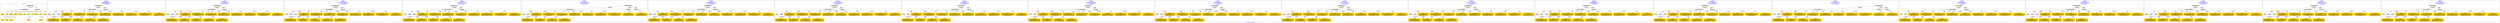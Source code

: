 digraph n0 {
fontcolor="blue"
remincross="true"
label="s25-s-oakland-museum-paintings.json"
subgraph cluster_0 {
label="1-correct model"
n2[style="filled",color="white",fillcolor="lightgray",label="CulturalHeritageObject1"];
n3[shape="plaintext",style="filled",fillcolor="gold",label="Date_made"];
n4[style="filled",color="white",fillcolor="lightgray",label="Person1"];
n5[shape="plaintext",style="filled",fillcolor="gold",label="Inscription"];
n6[shape="plaintext",style="filled",fillcolor="gold",label="Dimensions"];
n7[shape="plaintext",style="filled",fillcolor="gold",label="Subtype_of_Art"];
n8[shape="plaintext",style="filled",fillcolor="gold",label="Credit"];
n9[style="filled",color="white",fillcolor="lightgray",label="Concept1"];
n10[shape="plaintext",style="filled",fillcolor="gold",label="Title"];
n11[shape="plaintext",style="filled",fillcolor="gold",label="Accession_id"];
n12[style="filled",color="white",fillcolor="lightgray",label="Concept2"];
n13[shape="plaintext",style="filled",fillcolor="gold",label="birthDate"];
n14[shape="plaintext",style="filled",fillcolor="gold",label="deathDate"];
n15[shape="plaintext",style="filled",fillcolor="gold",label="ArtistName"];
n16[style="filled",color="white",fillcolor="lightgray",label="EuropeanaAggregation1"];
n17[style="filled",color="white",fillcolor="lightgray",label="WebResource1"];
n18[shape="plaintext",style="filled",fillcolor="gold",label="Pic_URL"];
n19[shape="plaintext",style="filled",fillcolor="gold",label="Keywords"];
n20[shape="plaintext",style="filled",fillcolor="gold",label="Type_of_Art"];
}
subgraph cluster_1 {
label="candidate 0\nlink coherence:1.0\nnode coherence:1.0\nconfidence:0.5221965106479455\nmapping score:0.6099629394467511\ncost:17.99961\n-precision:0.78-recall:0.78"
n22[style="filled",color="white",fillcolor="lightgray",label="CulturalHeritageObject1"];
n23[style="filled",color="white",fillcolor="lightgray",label="Person1"];
n24[style="filled",color="white",fillcolor="lightgray",label="Concept1"];
n25[style="filled",color="white",fillcolor="lightgray",label="Concept2"];
n26[style="filled",color="white",fillcolor="lightgray",label="EuropeanaAggregation1"];
n27[style="filled",color="white",fillcolor="lightgray",label="WebResource1"];
n28[shape="plaintext",style="filled",fillcolor="gold",label="Keywords\n[Concept,prefLabel,0.279]\n[WebResource,classLink,0.262]\n[CulturalHeritageObject,description,0.246]\n[Person,biographicalInformation,0.213]"];
n29[shape="plaintext",style="filled",fillcolor="gold",label="deathDate\n[CulturalHeritageObject,created,0.508]\n[Person,dateOfDeath,0.24]\n[CulturalHeritageObject,title,0.142]\n[Concept,prefLabel,0.11]"];
n30[shape="plaintext",style="filled",fillcolor="gold",label="Subtype_of_Art\n[CulturalHeritageObject,medium,0.819]\n[CulturalHeritageObject,provenance,0.067]\n[CulturalHeritageObject,description,0.065]\n[Concept,prefLabel,0.048]"];
n31[shape="plaintext",style="filled",fillcolor="gold",label="Type_of_Art\n[Concept,prefLabel,0.491]\n[Person,biographicalInformation,0.26]\n[CulturalHeritageObject,description,0.179]\n[CulturalHeritageObject,provenance,0.07]"];
n32[shape="plaintext",style="filled",fillcolor="gold",label="ArtistName\n[Person,nameOfThePerson,0.41]\n[CulturalHeritageObject,provenance,0.22]\n[CulturalHeritageObject,description,0.207]\n[CulturalHeritageObject,title,0.163]"];
n33[shape="plaintext",style="filled",fillcolor="gold",label="Title\n[CulturalHeritageObject,title,0.39]\n[CulturalHeritageObject,description,0.358]\n[Person,biographicalInformation,0.154]\n[Concept,prefLabel,0.098]"];
n34[shape="plaintext",style="filled",fillcolor="gold",label="Inscription\n[CulturalHeritageObject,description,0.304]\n[CulturalHeritageObject,title,0.257]\n[CulturalHeritageObject,provenance,0.227]\n[Person,biographicalInformation,0.213]"];
n35[shape="plaintext",style="filled",fillcolor="gold",label="Credit\n[CulturalHeritageObject,provenance,0.7]\n[CulturalHeritageObject,description,0.122]\n[CulturalHeritageObject,title,0.104]\n[Person,biographicalInformation,0.074]"];
n36[shape="plaintext",style="filled",fillcolor="gold",label="Dimensions\n[CulturalHeritageObject,extent,0.64]\n[CulturalHeritageObject,description,0.2]\n[CulturalHeritageObject,provenance,0.085]\n[CulturalHeritageObject,title,0.075]"];
n37[shape="plaintext",style="filled",fillcolor="gold",label="Accession_id\n[CulturalHeritageObject,accessionNumber,0.829]\n[CulturalHeritageObject,extent,0.116]\n[CulturalHeritageObject,description,0.028]\n[Person,dateOfDeath,0.026]"];
n38[shape="plaintext",style="filled",fillcolor="gold",label="Date_made\n[CulturalHeritageObject,created,0.392]\n[Person,dateOfDeath,0.317]\n[Person,dateOfBirth,0.178]\n[CulturalHeritageObject,title,0.113]"];
n39[shape="plaintext",style="filled",fillcolor="gold",label="Pic_URL\n[WebResource,classLink,0.758]\n[Document,classLink,0.21]\n[CulturalHeritageObject,description,0.022]\n[CulturalHeritageObject,title,0.011]"];
n40[shape="plaintext",style="filled",fillcolor="gold",label="birthDate\n[Person,dateOfBirth,0.344]\n[Person,dateOfDeath,0.317]\n[CulturalHeritageObject,created,0.299]\n[Person,biographicalInformation,0.041]"];
}
subgraph cluster_2 {
label="candidate 1\nlink coherence:1.0\nnode coherence:1.0\nconfidence:0.5221965106479455\nmapping score:0.6099629394467511\ncost:17.99974\n-precision:0.72-recall:0.72"
n42[style="filled",color="white",fillcolor="lightgray",label="CulturalHeritageObject1"];
n43[style="filled",color="white",fillcolor="lightgray",label="Person2"];
n44[style="filled",color="white",fillcolor="lightgray",label="Concept1"];
n45[style="filled",color="white",fillcolor="lightgray",label="Concept2"];
n46[style="filled",color="white",fillcolor="lightgray",label="EuropeanaAggregation1"];
n47[style="filled",color="white",fillcolor="lightgray",label="WebResource1"];
n48[shape="plaintext",style="filled",fillcolor="gold",label="Keywords\n[Concept,prefLabel,0.279]\n[WebResource,classLink,0.262]\n[CulturalHeritageObject,description,0.246]\n[Person,biographicalInformation,0.213]"];
n49[shape="plaintext",style="filled",fillcolor="gold",label="ArtistName\n[Person,nameOfThePerson,0.41]\n[CulturalHeritageObject,provenance,0.22]\n[CulturalHeritageObject,description,0.207]\n[CulturalHeritageObject,title,0.163]"];
n50[shape="plaintext",style="filled",fillcolor="gold",label="deathDate\n[CulturalHeritageObject,created,0.508]\n[Person,dateOfDeath,0.24]\n[CulturalHeritageObject,title,0.142]\n[Concept,prefLabel,0.11]"];
n51[shape="plaintext",style="filled",fillcolor="gold",label="Subtype_of_Art\n[CulturalHeritageObject,medium,0.819]\n[CulturalHeritageObject,provenance,0.067]\n[CulturalHeritageObject,description,0.065]\n[Concept,prefLabel,0.048]"];
n52[shape="plaintext",style="filled",fillcolor="gold",label="Type_of_Art\n[Concept,prefLabel,0.491]\n[Person,biographicalInformation,0.26]\n[CulturalHeritageObject,description,0.179]\n[CulturalHeritageObject,provenance,0.07]"];
n53[shape="plaintext",style="filled",fillcolor="gold",label="Title\n[CulturalHeritageObject,title,0.39]\n[CulturalHeritageObject,description,0.358]\n[Person,biographicalInformation,0.154]\n[Concept,prefLabel,0.098]"];
n54[shape="plaintext",style="filled",fillcolor="gold",label="birthDate\n[Person,dateOfBirth,0.344]\n[Person,dateOfDeath,0.317]\n[CulturalHeritageObject,created,0.299]\n[Person,biographicalInformation,0.041]"];
n55[shape="plaintext",style="filled",fillcolor="gold",label="Date_made\n[CulturalHeritageObject,created,0.392]\n[Person,dateOfDeath,0.317]\n[Person,dateOfBirth,0.178]\n[CulturalHeritageObject,title,0.113]"];
n56[shape="plaintext",style="filled",fillcolor="gold",label="Inscription\n[CulturalHeritageObject,description,0.304]\n[CulturalHeritageObject,title,0.257]\n[CulturalHeritageObject,provenance,0.227]\n[Person,biographicalInformation,0.213]"];
n57[shape="plaintext",style="filled",fillcolor="gold",label="Credit\n[CulturalHeritageObject,provenance,0.7]\n[CulturalHeritageObject,description,0.122]\n[CulturalHeritageObject,title,0.104]\n[Person,biographicalInformation,0.074]"];
n58[shape="plaintext",style="filled",fillcolor="gold",label="Dimensions\n[CulturalHeritageObject,extent,0.64]\n[CulturalHeritageObject,description,0.2]\n[CulturalHeritageObject,provenance,0.085]\n[CulturalHeritageObject,title,0.075]"];
n59[shape="plaintext",style="filled",fillcolor="gold",label="Accession_id\n[CulturalHeritageObject,accessionNumber,0.829]\n[CulturalHeritageObject,extent,0.116]\n[CulturalHeritageObject,description,0.028]\n[Person,dateOfDeath,0.026]"];
n60[shape="plaintext",style="filled",fillcolor="gold",label="Pic_URL\n[WebResource,classLink,0.758]\n[Document,classLink,0.21]\n[CulturalHeritageObject,description,0.022]\n[CulturalHeritageObject,title,0.011]"];
}
subgraph cluster_3 {
label="candidate 10\nlink coherence:1.0\nnode coherence:1.0\nconfidence:0.5012815323941955\nmapping score:0.6029912800288344\ncost:17.99961\n-precision:0.78-recall:0.78"
n62[style="filled",color="white",fillcolor="lightgray",label="CulturalHeritageObject1"];
n63[style="filled",color="white",fillcolor="lightgray",label="Person1"];
n64[style="filled",color="white",fillcolor="lightgray",label="Concept1"];
n65[style="filled",color="white",fillcolor="lightgray",label="Concept2"];
n66[style="filled",color="white",fillcolor="lightgray",label="EuropeanaAggregation1"];
n67[style="filled",color="white",fillcolor="lightgray",label="WebResource1"];
n68[shape="plaintext",style="filled",fillcolor="gold",label="Keywords\n[Concept,prefLabel,0.279]\n[WebResource,classLink,0.262]\n[CulturalHeritageObject,description,0.246]\n[Person,biographicalInformation,0.213]"];
n69[shape="plaintext",style="filled",fillcolor="gold",label="Date_made\n[CulturalHeritageObject,created,0.392]\n[Person,dateOfDeath,0.317]\n[Person,dateOfBirth,0.178]\n[CulturalHeritageObject,title,0.113]"];
n70[shape="plaintext",style="filled",fillcolor="gold",label="Subtype_of_Art\n[CulturalHeritageObject,medium,0.819]\n[CulturalHeritageObject,provenance,0.067]\n[CulturalHeritageObject,description,0.065]\n[Concept,prefLabel,0.048]"];
n71[shape="plaintext",style="filled",fillcolor="gold",label="Type_of_Art\n[Concept,prefLabel,0.491]\n[Person,biographicalInformation,0.26]\n[CulturalHeritageObject,description,0.179]\n[CulturalHeritageObject,provenance,0.07]"];
n72[shape="plaintext",style="filled",fillcolor="gold",label="ArtistName\n[Person,nameOfThePerson,0.41]\n[CulturalHeritageObject,provenance,0.22]\n[CulturalHeritageObject,description,0.207]\n[CulturalHeritageObject,title,0.163]"];
n73[shape="plaintext",style="filled",fillcolor="gold",label="Inscription\n[CulturalHeritageObject,description,0.304]\n[CulturalHeritageObject,title,0.257]\n[CulturalHeritageObject,provenance,0.227]\n[Person,biographicalInformation,0.213]"];
n74[shape="plaintext",style="filled",fillcolor="gold",label="Title\n[CulturalHeritageObject,title,0.39]\n[CulturalHeritageObject,description,0.358]\n[Person,biographicalInformation,0.154]\n[Concept,prefLabel,0.098]"];
n75[shape="plaintext",style="filled",fillcolor="gold",label="Credit\n[CulturalHeritageObject,provenance,0.7]\n[CulturalHeritageObject,description,0.122]\n[CulturalHeritageObject,title,0.104]\n[Person,biographicalInformation,0.074]"];
n76[shape="plaintext",style="filled",fillcolor="gold",label="Dimensions\n[CulturalHeritageObject,extent,0.64]\n[CulturalHeritageObject,description,0.2]\n[CulturalHeritageObject,provenance,0.085]\n[CulturalHeritageObject,title,0.075]"];
n77[shape="plaintext",style="filled",fillcolor="gold",label="Accession_id\n[CulturalHeritageObject,accessionNumber,0.829]\n[CulturalHeritageObject,extent,0.116]\n[CulturalHeritageObject,description,0.028]\n[Person,dateOfDeath,0.026]"];
n78[shape="plaintext",style="filled",fillcolor="gold",label="deathDate\n[CulturalHeritageObject,created,0.508]\n[Person,dateOfDeath,0.24]\n[CulturalHeritageObject,title,0.142]\n[Concept,prefLabel,0.11]"];
n79[shape="plaintext",style="filled",fillcolor="gold",label="Pic_URL\n[WebResource,classLink,0.758]\n[Document,classLink,0.21]\n[CulturalHeritageObject,description,0.022]\n[CulturalHeritageObject,title,0.011]"];
n80[shape="plaintext",style="filled",fillcolor="gold",label="birthDate\n[Person,dateOfBirth,0.344]\n[Person,dateOfDeath,0.317]\n[CulturalHeritageObject,created,0.299]\n[Person,biographicalInformation,0.041]"];
}
subgraph cluster_4 {
label="candidate 11\nlink coherence:1.0\nnode coherence:1.0\nconfidence:0.5012815323941955\nmapping score:0.6029912800288344\ncost:17.99974\n-precision:0.72-recall:0.72"
n82[style="filled",color="white",fillcolor="lightgray",label="CulturalHeritageObject1"];
n83[style="filled",color="white",fillcolor="lightgray",label="Person2"];
n84[style="filled",color="white",fillcolor="lightgray",label="Concept1"];
n85[style="filled",color="white",fillcolor="lightgray",label="Concept2"];
n86[style="filled",color="white",fillcolor="lightgray",label="EuropeanaAggregation1"];
n87[style="filled",color="white",fillcolor="lightgray",label="WebResource1"];
n88[shape="plaintext",style="filled",fillcolor="gold",label="Keywords\n[Concept,prefLabel,0.279]\n[WebResource,classLink,0.262]\n[CulturalHeritageObject,description,0.246]\n[Person,biographicalInformation,0.213]"];
n89[shape="plaintext",style="filled",fillcolor="gold",label="ArtistName\n[Person,nameOfThePerson,0.41]\n[CulturalHeritageObject,provenance,0.22]\n[CulturalHeritageObject,description,0.207]\n[CulturalHeritageObject,title,0.163]"];
n90[shape="plaintext",style="filled",fillcolor="gold",label="Date_made\n[CulturalHeritageObject,created,0.392]\n[Person,dateOfDeath,0.317]\n[Person,dateOfBirth,0.178]\n[CulturalHeritageObject,title,0.113]"];
n91[shape="plaintext",style="filled",fillcolor="gold",label="Subtype_of_Art\n[CulturalHeritageObject,medium,0.819]\n[CulturalHeritageObject,provenance,0.067]\n[CulturalHeritageObject,description,0.065]\n[Concept,prefLabel,0.048]"];
n92[shape="plaintext",style="filled",fillcolor="gold",label="Type_of_Art\n[Concept,prefLabel,0.491]\n[Person,biographicalInformation,0.26]\n[CulturalHeritageObject,description,0.179]\n[CulturalHeritageObject,provenance,0.07]"];
n93[shape="plaintext",style="filled",fillcolor="gold",label="Inscription\n[CulturalHeritageObject,description,0.304]\n[CulturalHeritageObject,title,0.257]\n[CulturalHeritageObject,provenance,0.227]\n[Person,biographicalInformation,0.213]"];
n94[shape="plaintext",style="filled",fillcolor="gold",label="birthDate\n[Person,dateOfBirth,0.344]\n[Person,dateOfDeath,0.317]\n[CulturalHeritageObject,created,0.299]\n[Person,biographicalInformation,0.041]"];
n95[shape="plaintext",style="filled",fillcolor="gold",label="deathDate\n[CulturalHeritageObject,created,0.508]\n[Person,dateOfDeath,0.24]\n[CulturalHeritageObject,title,0.142]\n[Concept,prefLabel,0.11]"];
n96[shape="plaintext",style="filled",fillcolor="gold",label="Title\n[CulturalHeritageObject,title,0.39]\n[CulturalHeritageObject,description,0.358]\n[Person,biographicalInformation,0.154]\n[Concept,prefLabel,0.098]"];
n97[shape="plaintext",style="filled",fillcolor="gold",label="Credit\n[CulturalHeritageObject,provenance,0.7]\n[CulturalHeritageObject,description,0.122]\n[CulturalHeritageObject,title,0.104]\n[Person,biographicalInformation,0.074]"];
n98[shape="plaintext",style="filled",fillcolor="gold",label="Dimensions\n[CulturalHeritageObject,extent,0.64]\n[CulturalHeritageObject,description,0.2]\n[CulturalHeritageObject,provenance,0.085]\n[CulturalHeritageObject,title,0.075]"];
n99[shape="plaintext",style="filled",fillcolor="gold",label="Accession_id\n[CulturalHeritageObject,accessionNumber,0.829]\n[CulturalHeritageObject,extent,0.116]\n[CulturalHeritageObject,description,0.028]\n[Person,dateOfDeath,0.026]"];
n100[shape="plaintext",style="filled",fillcolor="gold",label="Pic_URL\n[WebResource,classLink,0.758]\n[Document,classLink,0.21]\n[CulturalHeritageObject,description,0.022]\n[CulturalHeritageObject,title,0.011]"];
}
subgraph cluster_5 {
label="candidate 12\nlink coherence:1.0\nnode coherence:1.0\nconfidence:0.5001194929460022\nmapping score:0.6026039335461033\ncost:17.9996\n-precision:0.72-recall:0.72"
n102[style="filled",color="white",fillcolor="lightgray",label="CulturalHeritageObject1"];
n103[style="filled",color="white",fillcolor="lightgray",label="Person1"];
n104[style="filled",color="white",fillcolor="lightgray",label="Concept1"];
n105[style="filled",color="white",fillcolor="lightgray",label="EuropeanaAggregation1"];
n106[style="filled",color="white",fillcolor="lightgray",label="WebResource1"];
n107[style="filled",color="white",fillcolor="lightgray",label="WebResource2"];
n108[shape="plaintext",style="filled",fillcolor="gold",label="Type_of_Art\n[Concept,prefLabel,0.491]\n[Person,biographicalInformation,0.26]\n[CulturalHeritageObject,description,0.179]\n[CulturalHeritageObject,provenance,0.07]"];
n109[shape="plaintext",style="filled",fillcolor="gold",label="Date_made\n[CulturalHeritageObject,created,0.392]\n[Person,dateOfDeath,0.317]\n[Person,dateOfBirth,0.178]\n[CulturalHeritageObject,title,0.113]"];
n110[shape="plaintext",style="filled",fillcolor="gold",label="Subtype_of_Art\n[CulturalHeritageObject,medium,0.819]\n[CulturalHeritageObject,provenance,0.067]\n[CulturalHeritageObject,description,0.065]\n[Concept,prefLabel,0.048]"];
n111[shape="plaintext",style="filled",fillcolor="gold",label="ArtistName\n[Person,nameOfThePerson,0.41]\n[CulturalHeritageObject,provenance,0.22]\n[CulturalHeritageObject,description,0.207]\n[CulturalHeritageObject,title,0.163]"];
n112[shape="plaintext",style="filled",fillcolor="gold",label="Title\n[CulturalHeritageObject,title,0.39]\n[CulturalHeritageObject,description,0.358]\n[Person,biographicalInformation,0.154]\n[Concept,prefLabel,0.098]"];
n113[shape="plaintext",style="filled",fillcolor="gold",label="Inscription\n[CulturalHeritageObject,description,0.304]\n[CulturalHeritageObject,title,0.257]\n[CulturalHeritageObject,provenance,0.227]\n[Person,biographicalInformation,0.213]"];
n114[shape="plaintext",style="filled",fillcolor="gold",label="Keywords\n[Concept,prefLabel,0.279]\n[WebResource,classLink,0.262]\n[CulturalHeritageObject,description,0.246]\n[Person,biographicalInformation,0.213]"];
n115[shape="plaintext",style="filled",fillcolor="gold",label="Credit\n[CulturalHeritageObject,provenance,0.7]\n[CulturalHeritageObject,description,0.122]\n[CulturalHeritageObject,title,0.104]\n[Person,biographicalInformation,0.074]"];
n116[shape="plaintext",style="filled",fillcolor="gold",label="Dimensions\n[CulturalHeritageObject,extent,0.64]\n[CulturalHeritageObject,description,0.2]\n[CulturalHeritageObject,provenance,0.085]\n[CulturalHeritageObject,title,0.075]"];
n117[shape="plaintext",style="filled",fillcolor="gold",label="Accession_id\n[CulturalHeritageObject,accessionNumber,0.829]\n[CulturalHeritageObject,extent,0.116]\n[CulturalHeritageObject,description,0.028]\n[Person,dateOfDeath,0.026]"];
n118[shape="plaintext",style="filled",fillcolor="gold",label="deathDate\n[CulturalHeritageObject,created,0.508]\n[Person,dateOfDeath,0.24]\n[CulturalHeritageObject,title,0.142]\n[Concept,prefLabel,0.11]"];
n119[shape="plaintext",style="filled",fillcolor="gold",label="Pic_URL\n[WebResource,classLink,0.758]\n[Document,classLink,0.21]\n[CulturalHeritageObject,description,0.022]\n[CulturalHeritageObject,title,0.011]"];
n120[shape="plaintext",style="filled",fillcolor="gold",label="birthDate\n[Person,dateOfBirth,0.344]\n[Person,dateOfDeath,0.317]\n[CulturalHeritageObject,created,0.299]\n[Person,biographicalInformation,0.041]"];
}
subgraph cluster_6 {
label="candidate 13\nlink coherence:1.0\nnode coherence:1.0\nconfidence:0.49893823475705756\nmapping score:0.6150306936369679\ncost:16.99963\n-precision:0.82-recall:0.78"
n122[style="filled",color="white",fillcolor="lightgray",label="CulturalHeritageObject1"];
n123[style="filled",color="white",fillcolor="lightgray",label="Person1"];
n124[style="filled",color="white",fillcolor="lightgray",label="Concept1"];
n125[style="filled",color="white",fillcolor="lightgray",label="EuropeanaAggregation1"];
n126[style="filled",color="white",fillcolor="lightgray",label="WebResource1"];
n127[shape="plaintext",style="filled",fillcolor="gold",label="Type_of_Art\n[Concept,prefLabel,0.491]\n[Person,biographicalInformation,0.26]\n[CulturalHeritageObject,description,0.179]\n[CulturalHeritageObject,provenance,0.07]"];
n128[shape="plaintext",style="filled",fillcolor="gold",label="Date_made\n[CulturalHeritageObject,created,0.392]\n[Person,dateOfDeath,0.317]\n[Person,dateOfBirth,0.178]\n[CulturalHeritageObject,title,0.113]"];
n129[shape="plaintext",style="filled",fillcolor="gold",label="Subtype_of_Art\n[CulturalHeritageObject,medium,0.819]\n[CulturalHeritageObject,provenance,0.067]\n[CulturalHeritageObject,description,0.065]\n[Concept,prefLabel,0.048]"];
n130[shape="plaintext",style="filled",fillcolor="gold",label="ArtistName\n[Person,nameOfThePerson,0.41]\n[CulturalHeritageObject,provenance,0.22]\n[CulturalHeritageObject,description,0.207]\n[CulturalHeritageObject,title,0.163]"];
n131[shape="plaintext",style="filled",fillcolor="gold",label="Title\n[CulturalHeritageObject,title,0.39]\n[CulturalHeritageObject,description,0.358]\n[Person,biographicalInformation,0.154]\n[Concept,prefLabel,0.098]"];
n132[shape="plaintext",style="filled",fillcolor="gold",label="Inscription\n[CulturalHeritageObject,description,0.304]\n[CulturalHeritageObject,title,0.257]\n[CulturalHeritageObject,provenance,0.227]\n[Person,biographicalInformation,0.213]"];
n133[shape="plaintext",style="filled",fillcolor="gold",label="Keywords\n[Concept,prefLabel,0.279]\n[WebResource,classLink,0.262]\n[CulturalHeritageObject,description,0.246]\n[Person,biographicalInformation,0.213]"];
n134[shape="plaintext",style="filled",fillcolor="gold",label="Credit\n[CulturalHeritageObject,provenance,0.7]\n[CulturalHeritageObject,description,0.122]\n[CulturalHeritageObject,title,0.104]\n[Person,biographicalInformation,0.074]"];
n135[shape="plaintext",style="filled",fillcolor="gold",label="Dimensions\n[CulturalHeritageObject,extent,0.64]\n[CulturalHeritageObject,description,0.2]\n[CulturalHeritageObject,provenance,0.085]\n[CulturalHeritageObject,title,0.075]"];
n136[shape="plaintext",style="filled",fillcolor="gold",label="Accession_id\n[CulturalHeritageObject,accessionNumber,0.829]\n[CulturalHeritageObject,extent,0.116]\n[CulturalHeritageObject,description,0.028]\n[Person,dateOfDeath,0.026]"];
n137[shape="plaintext",style="filled",fillcolor="gold",label="deathDate\n[CulturalHeritageObject,created,0.508]\n[Person,dateOfDeath,0.24]\n[CulturalHeritageObject,title,0.142]\n[Concept,prefLabel,0.11]"];
n138[shape="plaintext",style="filled",fillcolor="gold",label="Pic_URL\n[WebResource,classLink,0.758]\n[Document,classLink,0.21]\n[CulturalHeritageObject,description,0.022]\n[CulturalHeritageObject,title,0.011]"];
n139[shape="plaintext",style="filled",fillcolor="gold",label="birthDate\n[Person,dateOfBirth,0.344]\n[Person,dateOfDeath,0.317]\n[CulturalHeritageObject,created,0.299]\n[Person,biographicalInformation,0.041]"];
}
subgraph cluster_7 {
label="candidate 14\nlink coherence:1.0\nnode coherence:1.0\nconfidence:0.4922820014395382\nmapping score:0.6128119491977948\ncost:16.99963\n-precision:0.76-recall:0.72"
n141[style="filled",color="white",fillcolor="lightgray",label="CulturalHeritageObject1"];
n142[style="filled",color="white",fillcolor="lightgray",label="Person1"];
n143[style="filled",color="white",fillcolor="lightgray",label="Concept1"];
n144[style="filled",color="white",fillcolor="lightgray",label="EuropeanaAggregation1"];
n145[style="filled",color="white",fillcolor="lightgray",label="WebResource1"];
n146[shape="plaintext",style="filled",fillcolor="gold",label="Keywords\n[Concept,prefLabel,0.279]\n[WebResource,classLink,0.262]\n[CulturalHeritageObject,description,0.246]\n[Person,biographicalInformation,0.213]"];
n147[shape="plaintext",style="filled",fillcolor="gold",label="deathDate\n[CulturalHeritageObject,created,0.508]\n[Person,dateOfDeath,0.24]\n[CulturalHeritageObject,title,0.142]\n[Concept,prefLabel,0.11]"];
n148[shape="plaintext",style="filled",fillcolor="gold",label="Subtype_of_Art\n[CulturalHeritageObject,medium,0.819]\n[CulturalHeritageObject,provenance,0.067]\n[CulturalHeritageObject,description,0.065]\n[Concept,prefLabel,0.048]"];
n149[shape="plaintext",style="filled",fillcolor="gold",label="ArtistName\n[Person,nameOfThePerson,0.41]\n[CulturalHeritageObject,provenance,0.22]\n[CulturalHeritageObject,description,0.207]\n[CulturalHeritageObject,title,0.163]"];
n150[shape="plaintext",style="filled",fillcolor="gold",label="Title\n[CulturalHeritageObject,title,0.39]\n[CulturalHeritageObject,description,0.358]\n[Person,biographicalInformation,0.154]\n[Concept,prefLabel,0.098]"];
n151[shape="plaintext",style="filled",fillcolor="gold",label="Inscription\n[CulturalHeritageObject,description,0.304]\n[CulturalHeritageObject,title,0.257]\n[CulturalHeritageObject,provenance,0.227]\n[Person,biographicalInformation,0.213]"];
n152[shape="plaintext",style="filled",fillcolor="gold",label="Type_of_Art\n[Concept,prefLabel,0.491]\n[Person,biographicalInformation,0.26]\n[CulturalHeritageObject,description,0.179]\n[CulturalHeritageObject,provenance,0.07]"];
n153[shape="plaintext",style="filled",fillcolor="gold",label="Credit\n[CulturalHeritageObject,provenance,0.7]\n[CulturalHeritageObject,description,0.122]\n[CulturalHeritageObject,title,0.104]\n[Person,biographicalInformation,0.074]"];
n154[shape="plaintext",style="filled",fillcolor="gold",label="Dimensions\n[CulturalHeritageObject,extent,0.64]\n[CulturalHeritageObject,description,0.2]\n[CulturalHeritageObject,provenance,0.085]\n[CulturalHeritageObject,title,0.075]"];
n155[shape="plaintext",style="filled",fillcolor="gold",label="Accession_id\n[CulturalHeritageObject,accessionNumber,0.829]\n[CulturalHeritageObject,extent,0.116]\n[CulturalHeritageObject,description,0.028]\n[Person,dateOfDeath,0.026]"];
n156[shape="plaintext",style="filled",fillcolor="gold",label="Date_made\n[CulturalHeritageObject,created,0.392]\n[Person,dateOfDeath,0.317]\n[Person,dateOfBirth,0.178]\n[CulturalHeritageObject,title,0.113]"];
n157[shape="plaintext",style="filled",fillcolor="gold",label="Pic_URL\n[WebResource,classLink,0.758]\n[Document,classLink,0.21]\n[CulturalHeritageObject,description,0.022]\n[CulturalHeritageObject,title,0.011]"];
n158[shape="plaintext",style="filled",fillcolor="gold",label="birthDate\n[Person,dateOfBirth,0.344]\n[Person,dateOfDeath,0.317]\n[CulturalHeritageObject,created,0.299]\n[Person,biographicalInformation,0.041]"];
}
subgraph cluster_8 {
label="candidate 15\nlink coherence:1.0\nnode coherence:1.0\nconfidence:0.489816985673011\nmapping score:0.611990277275619\ncost:16.99963\n-precision:0.82-recall:0.78"
n160[style="filled",color="white",fillcolor="lightgray",label="CulturalHeritageObject1"];
n161[style="filled",color="white",fillcolor="lightgray",label="Person1"];
n162[style="filled",color="white",fillcolor="lightgray",label="Concept1"];
n163[style="filled",color="white",fillcolor="lightgray",label="EuropeanaAggregation1"];
n164[style="filled",color="white",fillcolor="lightgray",label="WebResource1"];
n165[shape="plaintext",style="filled",fillcolor="gold",label="Keywords\n[Concept,prefLabel,0.279]\n[WebResource,classLink,0.262]\n[CulturalHeritageObject,description,0.246]\n[Person,biographicalInformation,0.213]"];
n166[shape="plaintext",style="filled",fillcolor="gold",label="deathDate\n[CulturalHeritageObject,created,0.508]\n[Person,dateOfDeath,0.24]\n[CulturalHeritageObject,title,0.142]\n[Concept,prefLabel,0.11]"];
n167[shape="plaintext",style="filled",fillcolor="gold",label="Subtype_of_Art\n[CulturalHeritageObject,medium,0.819]\n[CulturalHeritageObject,provenance,0.067]\n[CulturalHeritageObject,description,0.065]\n[Concept,prefLabel,0.048]"];
n168[shape="plaintext",style="filled",fillcolor="gold",label="ArtistName\n[Person,nameOfThePerson,0.41]\n[CulturalHeritageObject,provenance,0.22]\n[CulturalHeritageObject,description,0.207]\n[CulturalHeritageObject,title,0.163]"];
n169[shape="plaintext",style="filled",fillcolor="gold",label="Title\n[CulturalHeritageObject,title,0.39]\n[CulturalHeritageObject,description,0.358]\n[Person,biographicalInformation,0.154]\n[Concept,prefLabel,0.098]"];
n170[shape="plaintext",style="filled",fillcolor="gold",label="Credit\n[CulturalHeritageObject,provenance,0.7]\n[CulturalHeritageObject,description,0.122]\n[CulturalHeritageObject,title,0.104]\n[Person,biographicalInformation,0.074]"];
n171[shape="plaintext",style="filled",fillcolor="gold",label="Inscription\n[CulturalHeritageObject,description,0.304]\n[CulturalHeritageObject,title,0.257]\n[CulturalHeritageObject,provenance,0.227]\n[Person,biographicalInformation,0.213]"];
n172[shape="plaintext",style="filled",fillcolor="gold",label="Type_of_Art\n[Concept,prefLabel,0.491]\n[Person,biographicalInformation,0.26]\n[CulturalHeritageObject,description,0.179]\n[CulturalHeritageObject,provenance,0.07]"];
n173[shape="plaintext",style="filled",fillcolor="gold",label="Dimensions\n[CulturalHeritageObject,extent,0.64]\n[CulturalHeritageObject,description,0.2]\n[CulturalHeritageObject,provenance,0.085]\n[CulturalHeritageObject,title,0.075]"];
n174[shape="plaintext",style="filled",fillcolor="gold",label="Accession_id\n[CulturalHeritageObject,accessionNumber,0.829]\n[CulturalHeritageObject,extent,0.116]\n[CulturalHeritageObject,description,0.028]\n[Person,dateOfDeath,0.026]"];
n175[shape="plaintext",style="filled",fillcolor="gold",label="Date_made\n[CulturalHeritageObject,created,0.392]\n[Person,dateOfDeath,0.317]\n[Person,dateOfBirth,0.178]\n[CulturalHeritageObject,title,0.113]"];
n176[shape="plaintext",style="filled",fillcolor="gold",label="Pic_URL\n[WebResource,classLink,0.758]\n[Document,classLink,0.21]\n[CulturalHeritageObject,description,0.022]\n[CulturalHeritageObject,title,0.011]"];
n177[shape="plaintext",style="filled",fillcolor="gold",label="birthDate\n[Person,dateOfBirth,0.344]\n[Person,dateOfDeath,0.317]\n[CulturalHeritageObject,created,0.299]\n[Person,biographicalInformation,0.041]"];
}
subgraph cluster_9 {
label="candidate 16\nlink coherence:1.0\nnode coherence:1.0\nconfidence:0.48374572727612386\nmapping score:0.6099665244766567\ncost:16.99963\n-precision:0.71-recall:0.67"
n179[style="filled",color="white",fillcolor="lightgray",label="CulturalHeritageObject1"];
n180[style="filled",color="white",fillcolor="lightgray",label="Person1"];
n181[style="filled",color="white",fillcolor="lightgray",label="Concept1"];
n182[style="filled",color="white",fillcolor="lightgray",label="EuropeanaAggregation1"];
n183[style="filled",color="white",fillcolor="lightgray",label="WebResource1"];
n184[shape="plaintext",style="filled",fillcolor="gold",label="Keywords\n[Concept,prefLabel,0.279]\n[WebResource,classLink,0.262]\n[CulturalHeritageObject,description,0.246]\n[Person,biographicalInformation,0.213]"];
n185[shape="plaintext",style="filled",fillcolor="gold",label="deathDate\n[CulturalHeritageObject,created,0.508]\n[Person,dateOfDeath,0.24]\n[CulturalHeritageObject,title,0.142]\n[Concept,prefLabel,0.11]"];
n186[shape="plaintext",style="filled",fillcolor="gold",label="Subtype_of_Art\n[CulturalHeritageObject,medium,0.819]\n[CulturalHeritageObject,provenance,0.067]\n[CulturalHeritageObject,description,0.065]\n[Concept,prefLabel,0.048]"];
n187[shape="plaintext",style="filled",fillcolor="gold",label="ArtistName\n[Person,nameOfThePerson,0.41]\n[CulturalHeritageObject,provenance,0.22]\n[CulturalHeritageObject,description,0.207]\n[CulturalHeritageObject,title,0.163]"];
n188[shape="plaintext",style="filled",fillcolor="gold",label="Inscription\n[CulturalHeritageObject,description,0.304]\n[CulturalHeritageObject,title,0.257]\n[CulturalHeritageObject,provenance,0.227]\n[Person,biographicalInformation,0.213]"];
n189[shape="plaintext",style="filled",fillcolor="gold",label="Credit\n[CulturalHeritageObject,provenance,0.7]\n[CulturalHeritageObject,description,0.122]\n[CulturalHeritageObject,title,0.104]\n[Person,biographicalInformation,0.074]"];
n190[shape="plaintext",style="filled",fillcolor="gold",label="Title\n[CulturalHeritageObject,title,0.39]\n[CulturalHeritageObject,description,0.358]\n[Person,biographicalInformation,0.154]\n[Concept,prefLabel,0.098]"];
n191[shape="plaintext",style="filled",fillcolor="gold",label="Type_of_Art\n[Concept,prefLabel,0.491]\n[Person,biographicalInformation,0.26]\n[CulturalHeritageObject,description,0.179]\n[CulturalHeritageObject,provenance,0.07]"];
n192[shape="plaintext",style="filled",fillcolor="gold",label="Dimensions\n[CulturalHeritageObject,extent,0.64]\n[CulturalHeritageObject,description,0.2]\n[CulturalHeritageObject,provenance,0.085]\n[CulturalHeritageObject,title,0.075]"];
n193[shape="plaintext",style="filled",fillcolor="gold",label="Accession_id\n[CulturalHeritageObject,accessionNumber,0.829]\n[CulturalHeritageObject,extent,0.116]\n[CulturalHeritageObject,description,0.028]\n[Person,dateOfDeath,0.026]"];
n194[shape="plaintext",style="filled",fillcolor="gold",label="Date_made\n[CulturalHeritageObject,created,0.392]\n[Person,dateOfDeath,0.317]\n[Person,dateOfBirth,0.178]\n[CulturalHeritageObject,title,0.113]"];
n195[shape="plaintext",style="filled",fillcolor="gold",label="Pic_URL\n[WebResource,classLink,0.758]\n[Document,classLink,0.21]\n[CulturalHeritageObject,description,0.022]\n[CulturalHeritageObject,title,0.011]"];
n196[shape="plaintext",style="filled",fillcolor="gold",label="birthDate\n[Person,dateOfBirth,0.344]\n[Person,dateOfDeath,0.317]\n[CulturalHeritageObject,created,0.299]\n[Person,biographicalInformation,0.041]"];
}
subgraph cluster_10 {
label="candidate 17\nlink coherence:1.0\nnode coherence:1.0\nconfidence:0.47743828158267526\nmapping score:0.6078640425788405\ncost:16.99963\n-precision:0.88-recall:0.83"
n198[style="filled",color="white",fillcolor="lightgray",label="CulturalHeritageObject1"];
n199[style="filled",color="white",fillcolor="lightgray",label="Person1"];
n200[style="filled",color="white",fillcolor="lightgray",label="Concept1"];
n201[style="filled",color="white",fillcolor="lightgray",label="EuropeanaAggregation1"];
n202[style="filled",color="white",fillcolor="lightgray",label="WebResource1"];
n203[shape="plaintext",style="filled",fillcolor="gold",label="Keywords\n[Concept,prefLabel,0.279]\n[WebResource,classLink,0.262]\n[CulturalHeritageObject,description,0.246]\n[Person,biographicalInformation,0.213]"];
n204[shape="plaintext",style="filled",fillcolor="gold",label="Date_made\n[CulturalHeritageObject,created,0.392]\n[Person,dateOfDeath,0.317]\n[Person,dateOfBirth,0.178]\n[CulturalHeritageObject,title,0.113]"];
n205[shape="plaintext",style="filled",fillcolor="gold",label="Subtype_of_Art\n[CulturalHeritageObject,medium,0.819]\n[CulturalHeritageObject,provenance,0.067]\n[CulturalHeritageObject,description,0.065]\n[Concept,prefLabel,0.048]"];
n206[shape="plaintext",style="filled",fillcolor="gold",label="ArtistName\n[Person,nameOfThePerson,0.41]\n[CulturalHeritageObject,provenance,0.22]\n[CulturalHeritageObject,description,0.207]\n[CulturalHeritageObject,title,0.163]"];
n207[shape="plaintext",style="filled",fillcolor="gold",label="Title\n[CulturalHeritageObject,title,0.39]\n[CulturalHeritageObject,description,0.358]\n[Person,biographicalInformation,0.154]\n[Concept,prefLabel,0.098]"];
n208[shape="plaintext",style="filled",fillcolor="gold",label="Inscription\n[CulturalHeritageObject,description,0.304]\n[CulturalHeritageObject,title,0.257]\n[CulturalHeritageObject,provenance,0.227]\n[Person,biographicalInformation,0.213]"];
n209[shape="plaintext",style="filled",fillcolor="gold",label="Type_of_Art\n[Concept,prefLabel,0.491]\n[Person,biographicalInformation,0.26]\n[CulturalHeritageObject,description,0.179]\n[CulturalHeritageObject,provenance,0.07]"];
n210[shape="plaintext",style="filled",fillcolor="gold",label="Credit\n[CulturalHeritageObject,provenance,0.7]\n[CulturalHeritageObject,description,0.122]\n[CulturalHeritageObject,title,0.104]\n[Person,biographicalInformation,0.074]"];
n211[shape="plaintext",style="filled",fillcolor="gold",label="Dimensions\n[CulturalHeritageObject,extent,0.64]\n[CulturalHeritageObject,description,0.2]\n[CulturalHeritageObject,provenance,0.085]\n[CulturalHeritageObject,title,0.075]"];
n212[shape="plaintext",style="filled",fillcolor="gold",label="Accession_id\n[CulturalHeritageObject,accessionNumber,0.829]\n[CulturalHeritageObject,extent,0.116]\n[CulturalHeritageObject,description,0.028]\n[Person,dateOfDeath,0.026]"];
n213[shape="plaintext",style="filled",fillcolor="gold",label="deathDate\n[CulturalHeritageObject,created,0.508]\n[Person,dateOfDeath,0.24]\n[CulturalHeritageObject,title,0.142]\n[Concept,prefLabel,0.11]"];
n214[shape="plaintext",style="filled",fillcolor="gold",label="Pic_URL\n[WebResource,classLink,0.758]\n[Document,classLink,0.21]\n[CulturalHeritageObject,description,0.022]\n[CulturalHeritageObject,title,0.011]"];
n215[shape="plaintext",style="filled",fillcolor="gold",label="birthDate\n[Person,dateOfBirth,0.344]\n[Person,dateOfDeath,0.317]\n[CulturalHeritageObject,created,0.299]\n[Person,biographicalInformation,0.041]"];
}
subgraph cluster_11 {
label="candidate 18\nlink coherence:1.0\nnode coherence:1.0\nconfidence:0.47701724244750754\nmapping score:0.6077236962004512\ncost:16.99963\n-precision:0.76-recall:0.72"
n217[style="filled",color="white",fillcolor="lightgray",label="CulturalHeritageObject1"];
n218[style="filled",color="white",fillcolor="lightgray",label="Person1"];
n219[style="filled",color="white",fillcolor="lightgray",label="Concept1"];
n220[style="filled",color="white",fillcolor="lightgray",label="EuropeanaAggregation1"];
n221[style="filled",color="white",fillcolor="lightgray",label="WebResource1"];
n222[shape="plaintext",style="filled",fillcolor="gold",label="Keywords\n[Concept,prefLabel,0.279]\n[WebResource,classLink,0.262]\n[CulturalHeritageObject,description,0.246]\n[Person,biographicalInformation,0.213]"];
n223[shape="plaintext",style="filled",fillcolor="gold",label="deathDate\n[CulturalHeritageObject,created,0.508]\n[Person,dateOfDeath,0.24]\n[CulturalHeritageObject,title,0.142]\n[Concept,prefLabel,0.11]"];
n224[shape="plaintext",style="filled",fillcolor="gold",label="Subtype_of_Art\n[CulturalHeritageObject,medium,0.819]\n[CulturalHeritageObject,provenance,0.067]\n[CulturalHeritageObject,description,0.065]\n[Concept,prefLabel,0.048]"];
n225[shape="plaintext",style="filled",fillcolor="gold",label="ArtistName\n[Person,nameOfThePerson,0.41]\n[CulturalHeritageObject,provenance,0.22]\n[CulturalHeritageObject,description,0.207]\n[CulturalHeritageObject,title,0.163]"];
n226[shape="plaintext",style="filled",fillcolor="gold",label="Title\n[CulturalHeritageObject,title,0.39]\n[CulturalHeritageObject,description,0.358]\n[Person,biographicalInformation,0.154]\n[Concept,prefLabel,0.098]"];
n227[shape="plaintext",style="filled",fillcolor="gold",label="Credit\n[CulturalHeritageObject,provenance,0.7]\n[CulturalHeritageObject,description,0.122]\n[CulturalHeritageObject,title,0.104]\n[Person,biographicalInformation,0.074]"];
n228[shape="plaintext",style="filled",fillcolor="gold",label="Inscription\n[CulturalHeritageObject,description,0.304]\n[CulturalHeritageObject,title,0.257]\n[CulturalHeritageObject,provenance,0.227]\n[Person,biographicalInformation,0.213]"];
n229[shape="plaintext",style="filled",fillcolor="gold",label="Type_of_Art\n[Concept,prefLabel,0.491]\n[Person,biographicalInformation,0.26]\n[CulturalHeritageObject,description,0.179]\n[CulturalHeritageObject,provenance,0.07]"];
n230[shape="plaintext",style="filled",fillcolor="gold",label="Dimensions\n[CulturalHeritageObject,extent,0.64]\n[CulturalHeritageObject,description,0.2]\n[CulturalHeritageObject,provenance,0.085]\n[CulturalHeritageObject,title,0.075]"];
n231[shape="plaintext",style="filled",fillcolor="gold",label="Accession_id\n[CulturalHeritageObject,accessionNumber,0.829]\n[CulturalHeritageObject,extent,0.116]\n[CulturalHeritageObject,description,0.028]\n[Person,dateOfDeath,0.026]"];
n232[shape="plaintext",style="filled",fillcolor="gold",label="birthDate\n[Person,dateOfBirth,0.344]\n[Person,dateOfDeath,0.317]\n[CulturalHeritageObject,created,0.299]\n[Person,biographicalInformation,0.041]"];
n233[shape="plaintext",style="filled",fillcolor="gold",label="Pic_URL\n[WebResource,classLink,0.758]\n[Document,classLink,0.21]\n[CulturalHeritageObject,description,0.022]\n[CulturalHeritageObject,title,0.011]"];
n234[shape="plaintext",style="filled",fillcolor="gold",label="Date_made\n[CulturalHeritageObject,created,0.392]\n[Person,dateOfDeath,0.317]\n[Person,dateOfBirth,0.178]\n[CulturalHeritageObject,title,0.113]"];
}
subgraph cluster_12 {
label="candidate 19\nlink coherence:1.0\nnode coherence:1.0\nconfidence:0.4749732658161481\nmapping score:0.6070423706566648\ncost:16.99963\n-precision:0.94-recall:0.89"
n236[style="filled",color="white",fillcolor="lightgray",label="CulturalHeritageObject1"];
n237[style="filled",color="white",fillcolor="lightgray",label="Person1"];
n238[style="filled",color="white",fillcolor="lightgray",label="Concept1"];
n239[style="filled",color="white",fillcolor="lightgray",label="EuropeanaAggregation1"];
n240[style="filled",color="white",fillcolor="lightgray",label="WebResource1"];
n241[shape="plaintext",style="filled",fillcolor="gold",label="Keywords\n[Concept,prefLabel,0.279]\n[WebResource,classLink,0.262]\n[CulturalHeritageObject,description,0.246]\n[Person,biographicalInformation,0.213]"];
n242[shape="plaintext",style="filled",fillcolor="gold",label="Date_made\n[CulturalHeritageObject,created,0.392]\n[Person,dateOfDeath,0.317]\n[Person,dateOfBirth,0.178]\n[CulturalHeritageObject,title,0.113]"];
n243[shape="plaintext",style="filled",fillcolor="gold",label="Subtype_of_Art\n[CulturalHeritageObject,medium,0.819]\n[CulturalHeritageObject,provenance,0.067]\n[CulturalHeritageObject,description,0.065]\n[Concept,prefLabel,0.048]"];
n244[shape="plaintext",style="filled",fillcolor="gold",label="ArtistName\n[Person,nameOfThePerson,0.41]\n[CulturalHeritageObject,provenance,0.22]\n[CulturalHeritageObject,description,0.207]\n[CulturalHeritageObject,title,0.163]"];
n245[shape="plaintext",style="filled",fillcolor="gold",label="Title\n[CulturalHeritageObject,title,0.39]\n[CulturalHeritageObject,description,0.358]\n[Person,biographicalInformation,0.154]\n[Concept,prefLabel,0.098]"];
n246[shape="plaintext",style="filled",fillcolor="gold",label="Type_of_Art\n[Concept,prefLabel,0.491]\n[Person,biographicalInformation,0.26]\n[CulturalHeritageObject,description,0.179]\n[CulturalHeritageObject,provenance,0.07]"];
n247[shape="plaintext",style="filled",fillcolor="gold",label="Inscription\n[CulturalHeritageObject,description,0.304]\n[CulturalHeritageObject,title,0.257]\n[CulturalHeritageObject,provenance,0.227]\n[Person,biographicalInformation,0.213]"];
n248[shape="plaintext",style="filled",fillcolor="gold",label="Credit\n[CulturalHeritageObject,provenance,0.7]\n[CulturalHeritageObject,description,0.122]\n[CulturalHeritageObject,title,0.104]\n[Person,biographicalInformation,0.074]"];
n249[shape="plaintext",style="filled",fillcolor="gold",label="Dimensions\n[CulturalHeritageObject,extent,0.64]\n[CulturalHeritageObject,description,0.2]\n[CulturalHeritageObject,provenance,0.085]\n[CulturalHeritageObject,title,0.075]"];
n250[shape="plaintext",style="filled",fillcolor="gold",label="Accession_id\n[CulturalHeritageObject,accessionNumber,0.829]\n[CulturalHeritageObject,extent,0.116]\n[CulturalHeritageObject,description,0.028]\n[Person,dateOfDeath,0.026]"];
n251[shape="plaintext",style="filled",fillcolor="gold",label="deathDate\n[CulturalHeritageObject,created,0.508]\n[Person,dateOfDeath,0.24]\n[CulturalHeritageObject,title,0.142]\n[Concept,prefLabel,0.11]"];
n252[shape="plaintext",style="filled",fillcolor="gold",label="Pic_URL\n[WebResource,classLink,0.758]\n[Document,classLink,0.21]\n[CulturalHeritageObject,description,0.022]\n[CulturalHeritageObject,title,0.011]"];
n253[shape="plaintext",style="filled",fillcolor="gold",label="birthDate\n[Person,dateOfBirth,0.344]\n[Person,dateOfDeath,0.317]\n[CulturalHeritageObject,created,0.299]\n[Person,biographicalInformation,0.041]"];
}
subgraph cluster_13 {
label="candidate 2\nlink coherence:1.0\nnode coherence:1.0\nconfidence:0.5161252522510583\nmapping score:0.6079391866477887\ncost:17.99961\n-precision:0.67-recall:0.67"
n255[style="filled",color="white",fillcolor="lightgray",label="CulturalHeritageObject1"];
n256[style="filled",color="white",fillcolor="lightgray",label="Person1"];
n257[style="filled",color="white",fillcolor="lightgray",label="Concept1"];
n258[style="filled",color="white",fillcolor="lightgray",label="Concept2"];
n259[style="filled",color="white",fillcolor="lightgray",label="EuropeanaAggregation1"];
n260[style="filled",color="white",fillcolor="lightgray",label="WebResource1"];
n261[shape="plaintext",style="filled",fillcolor="gold",label="Keywords\n[Concept,prefLabel,0.279]\n[WebResource,classLink,0.262]\n[CulturalHeritageObject,description,0.246]\n[Person,biographicalInformation,0.213]"];
n262[shape="plaintext",style="filled",fillcolor="gold",label="deathDate\n[CulturalHeritageObject,created,0.508]\n[Person,dateOfDeath,0.24]\n[CulturalHeritageObject,title,0.142]\n[Concept,prefLabel,0.11]"];
n263[shape="plaintext",style="filled",fillcolor="gold",label="Subtype_of_Art\n[CulturalHeritageObject,medium,0.819]\n[CulturalHeritageObject,provenance,0.067]\n[CulturalHeritageObject,description,0.065]\n[Concept,prefLabel,0.048]"];
n264[shape="plaintext",style="filled",fillcolor="gold",label="Type_of_Art\n[Concept,prefLabel,0.491]\n[Person,biographicalInformation,0.26]\n[CulturalHeritageObject,description,0.179]\n[CulturalHeritageObject,provenance,0.07]"];
n265[shape="plaintext",style="filled",fillcolor="gold",label="ArtistName\n[Person,nameOfThePerson,0.41]\n[CulturalHeritageObject,provenance,0.22]\n[CulturalHeritageObject,description,0.207]\n[CulturalHeritageObject,title,0.163]"];
n266[shape="plaintext",style="filled",fillcolor="gold",label="Inscription\n[CulturalHeritageObject,description,0.304]\n[CulturalHeritageObject,title,0.257]\n[CulturalHeritageObject,provenance,0.227]\n[Person,biographicalInformation,0.213]"];
n267[shape="plaintext",style="filled",fillcolor="gold",label="Title\n[CulturalHeritageObject,title,0.39]\n[CulturalHeritageObject,description,0.358]\n[Person,biographicalInformation,0.154]\n[Concept,prefLabel,0.098]"];
n268[shape="plaintext",style="filled",fillcolor="gold",label="Credit\n[CulturalHeritageObject,provenance,0.7]\n[CulturalHeritageObject,description,0.122]\n[CulturalHeritageObject,title,0.104]\n[Person,biographicalInformation,0.074]"];
n269[shape="plaintext",style="filled",fillcolor="gold",label="Dimensions\n[CulturalHeritageObject,extent,0.64]\n[CulturalHeritageObject,description,0.2]\n[CulturalHeritageObject,provenance,0.085]\n[CulturalHeritageObject,title,0.075]"];
n270[shape="plaintext",style="filled",fillcolor="gold",label="Accession_id\n[CulturalHeritageObject,accessionNumber,0.829]\n[CulturalHeritageObject,extent,0.116]\n[CulturalHeritageObject,description,0.028]\n[Person,dateOfDeath,0.026]"];
n271[shape="plaintext",style="filled",fillcolor="gold",label="Date_made\n[CulturalHeritageObject,created,0.392]\n[Person,dateOfDeath,0.317]\n[Person,dateOfBirth,0.178]\n[CulturalHeritageObject,title,0.113]"];
n272[shape="plaintext",style="filled",fillcolor="gold",label="Pic_URL\n[WebResource,classLink,0.758]\n[Document,classLink,0.21]\n[CulturalHeritageObject,description,0.022]\n[CulturalHeritageObject,title,0.011]"];
n273[shape="plaintext",style="filled",fillcolor="gold",label="birthDate\n[Person,dateOfBirth,0.344]\n[Person,dateOfDeath,0.317]\n[CulturalHeritageObject,created,0.299]\n[Person,biographicalInformation,0.041]"];
}
subgraph cluster_14 {
label="candidate 3\nlink coherence:1.0\nnode coherence:1.0\nconfidence:0.5161252522510583\nmapping score:0.6079391866477887\ncost:17.99974\n-precision:0.61-recall:0.61"
n275[style="filled",color="white",fillcolor="lightgray",label="CulturalHeritageObject1"];
n276[style="filled",color="white",fillcolor="lightgray",label="Person2"];
n277[style="filled",color="white",fillcolor="lightgray",label="Concept1"];
n278[style="filled",color="white",fillcolor="lightgray",label="Concept2"];
n279[style="filled",color="white",fillcolor="lightgray",label="EuropeanaAggregation1"];
n280[style="filled",color="white",fillcolor="lightgray",label="WebResource1"];
n281[shape="plaintext",style="filled",fillcolor="gold",label="Keywords\n[Concept,prefLabel,0.279]\n[WebResource,classLink,0.262]\n[CulturalHeritageObject,description,0.246]\n[Person,biographicalInformation,0.213]"];
n282[shape="plaintext",style="filled",fillcolor="gold",label="ArtistName\n[Person,nameOfThePerson,0.41]\n[CulturalHeritageObject,provenance,0.22]\n[CulturalHeritageObject,description,0.207]\n[CulturalHeritageObject,title,0.163]"];
n283[shape="plaintext",style="filled",fillcolor="gold",label="deathDate\n[CulturalHeritageObject,created,0.508]\n[Person,dateOfDeath,0.24]\n[CulturalHeritageObject,title,0.142]\n[Concept,prefLabel,0.11]"];
n284[shape="plaintext",style="filled",fillcolor="gold",label="Subtype_of_Art\n[CulturalHeritageObject,medium,0.819]\n[CulturalHeritageObject,provenance,0.067]\n[CulturalHeritageObject,description,0.065]\n[Concept,prefLabel,0.048]"];
n285[shape="plaintext",style="filled",fillcolor="gold",label="Type_of_Art\n[Concept,prefLabel,0.491]\n[Person,biographicalInformation,0.26]\n[CulturalHeritageObject,description,0.179]\n[CulturalHeritageObject,provenance,0.07]"];
n286[shape="plaintext",style="filled",fillcolor="gold",label="Inscription\n[CulturalHeritageObject,description,0.304]\n[CulturalHeritageObject,title,0.257]\n[CulturalHeritageObject,provenance,0.227]\n[Person,biographicalInformation,0.213]"];
n287[shape="plaintext",style="filled",fillcolor="gold",label="birthDate\n[Person,dateOfBirth,0.344]\n[Person,dateOfDeath,0.317]\n[CulturalHeritageObject,created,0.299]\n[Person,biographicalInformation,0.041]"];
n288[shape="plaintext",style="filled",fillcolor="gold",label="Date_made\n[CulturalHeritageObject,created,0.392]\n[Person,dateOfDeath,0.317]\n[Person,dateOfBirth,0.178]\n[CulturalHeritageObject,title,0.113]"];
n289[shape="plaintext",style="filled",fillcolor="gold",label="Title\n[CulturalHeritageObject,title,0.39]\n[CulturalHeritageObject,description,0.358]\n[Person,biographicalInformation,0.154]\n[Concept,prefLabel,0.098]"];
n290[shape="plaintext",style="filled",fillcolor="gold",label="Credit\n[CulturalHeritageObject,provenance,0.7]\n[CulturalHeritageObject,description,0.122]\n[CulturalHeritageObject,title,0.104]\n[Person,biographicalInformation,0.074]"];
n291[shape="plaintext",style="filled",fillcolor="gold",label="Dimensions\n[CulturalHeritageObject,extent,0.64]\n[CulturalHeritageObject,description,0.2]\n[CulturalHeritageObject,provenance,0.085]\n[CulturalHeritageObject,title,0.075]"];
n292[shape="plaintext",style="filled",fillcolor="gold",label="Accession_id\n[CulturalHeritageObject,accessionNumber,0.829]\n[CulturalHeritageObject,extent,0.116]\n[CulturalHeritageObject,description,0.028]\n[Person,dateOfDeath,0.026]"];
n293[shape="plaintext",style="filled",fillcolor="gold",label="Pic_URL\n[WebResource,classLink,0.758]\n[Document,classLink,0.21]\n[CulturalHeritageObject,description,0.022]\n[CulturalHeritageObject,title,0.011]"];
}
subgraph cluster_15 {
label="candidate 4\nlink coherence:1.0\nnode coherence:1.0\nconfidence:0.5149632128028652\nmapping score:0.6075518401650576\ncost:17.9996\n-precision:0.61-recall:0.61"
n295[style="filled",color="white",fillcolor="lightgray",label="CulturalHeritageObject1"];
n296[style="filled",color="white",fillcolor="lightgray",label="Person1"];
n297[style="filled",color="white",fillcolor="lightgray",label="Concept1"];
n298[style="filled",color="white",fillcolor="lightgray",label="EuropeanaAggregation1"];
n299[style="filled",color="white",fillcolor="lightgray",label="WebResource1"];
n300[style="filled",color="white",fillcolor="lightgray",label="WebResource2"];
n301[shape="plaintext",style="filled",fillcolor="gold",label="Type_of_Art\n[Concept,prefLabel,0.491]\n[Person,biographicalInformation,0.26]\n[CulturalHeritageObject,description,0.179]\n[CulturalHeritageObject,provenance,0.07]"];
n302[shape="plaintext",style="filled",fillcolor="gold",label="deathDate\n[CulturalHeritageObject,created,0.508]\n[Person,dateOfDeath,0.24]\n[CulturalHeritageObject,title,0.142]\n[Concept,prefLabel,0.11]"];
n303[shape="plaintext",style="filled",fillcolor="gold",label="Subtype_of_Art\n[CulturalHeritageObject,medium,0.819]\n[CulturalHeritageObject,provenance,0.067]\n[CulturalHeritageObject,description,0.065]\n[Concept,prefLabel,0.048]"];
n304[shape="plaintext",style="filled",fillcolor="gold",label="ArtistName\n[Person,nameOfThePerson,0.41]\n[CulturalHeritageObject,provenance,0.22]\n[CulturalHeritageObject,description,0.207]\n[CulturalHeritageObject,title,0.163]"];
n305[shape="plaintext",style="filled",fillcolor="gold",label="Title\n[CulturalHeritageObject,title,0.39]\n[CulturalHeritageObject,description,0.358]\n[Person,biographicalInformation,0.154]\n[Concept,prefLabel,0.098]"];
n306[shape="plaintext",style="filled",fillcolor="gold",label="Inscription\n[CulturalHeritageObject,description,0.304]\n[CulturalHeritageObject,title,0.257]\n[CulturalHeritageObject,provenance,0.227]\n[Person,biographicalInformation,0.213]"];
n307[shape="plaintext",style="filled",fillcolor="gold",label="Keywords\n[Concept,prefLabel,0.279]\n[WebResource,classLink,0.262]\n[CulturalHeritageObject,description,0.246]\n[Person,biographicalInformation,0.213]"];
n308[shape="plaintext",style="filled",fillcolor="gold",label="Credit\n[CulturalHeritageObject,provenance,0.7]\n[CulturalHeritageObject,description,0.122]\n[CulturalHeritageObject,title,0.104]\n[Person,biographicalInformation,0.074]"];
n309[shape="plaintext",style="filled",fillcolor="gold",label="Dimensions\n[CulturalHeritageObject,extent,0.64]\n[CulturalHeritageObject,description,0.2]\n[CulturalHeritageObject,provenance,0.085]\n[CulturalHeritageObject,title,0.075]"];
n310[shape="plaintext",style="filled",fillcolor="gold",label="Accession_id\n[CulturalHeritageObject,accessionNumber,0.829]\n[CulturalHeritageObject,extent,0.116]\n[CulturalHeritageObject,description,0.028]\n[Person,dateOfDeath,0.026]"];
n311[shape="plaintext",style="filled",fillcolor="gold",label="Date_made\n[CulturalHeritageObject,created,0.392]\n[Person,dateOfDeath,0.317]\n[Person,dateOfBirth,0.178]\n[CulturalHeritageObject,title,0.113]"];
n312[shape="plaintext",style="filled",fillcolor="gold",label="Pic_URL\n[WebResource,classLink,0.758]\n[Document,classLink,0.21]\n[CulturalHeritageObject,description,0.022]\n[CulturalHeritageObject,title,0.011]"];
n313[shape="plaintext",style="filled",fillcolor="gold",label="birthDate\n[Person,dateOfBirth,0.344]\n[Person,dateOfDeath,0.317]\n[CulturalHeritageObject,created,0.299]\n[Person,biographicalInformation,0.041]"];
}
subgraph cluster_16 {
label="candidate 5\nlink coherence:1.0\nnode coherence:1.0\nconfidence:0.5137819546139205\nmapping score:0.6199786002559223\ncost:16.99963\n-precision:0.71-recall:0.67"
n315[style="filled",color="white",fillcolor="lightgray",label="CulturalHeritageObject1"];
n316[style="filled",color="white",fillcolor="lightgray",label="Person1"];
n317[style="filled",color="white",fillcolor="lightgray",label="Concept1"];
n318[style="filled",color="white",fillcolor="lightgray",label="EuropeanaAggregation1"];
n319[style="filled",color="white",fillcolor="lightgray",label="WebResource1"];
n320[shape="plaintext",style="filled",fillcolor="gold",label="Type_of_Art\n[Concept,prefLabel,0.491]\n[Person,biographicalInformation,0.26]\n[CulturalHeritageObject,description,0.179]\n[CulturalHeritageObject,provenance,0.07]"];
n321[shape="plaintext",style="filled",fillcolor="gold",label="deathDate\n[CulturalHeritageObject,created,0.508]\n[Person,dateOfDeath,0.24]\n[CulturalHeritageObject,title,0.142]\n[Concept,prefLabel,0.11]"];
n322[shape="plaintext",style="filled",fillcolor="gold",label="Subtype_of_Art\n[CulturalHeritageObject,medium,0.819]\n[CulturalHeritageObject,provenance,0.067]\n[CulturalHeritageObject,description,0.065]\n[Concept,prefLabel,0.048]"];
n323[shape="plaintext",style="filled",fillcolor="gold",label="ArtistName\n[Person,nameOfThePerson,0.41]\n[CulturalHeritageObject,provenance,0.22]\n[CulturalHeritageObject,description,0.207]\n[CulturalHeritageObject,title,0.163]"];
n324[shape="plaintext",style="filled",fillcolor="gold",label="Title\n[CulturalHeritageObject,title,0.39]\n[CulturalHeritageObject,description,0.358]\n[Person,biographicalInformation,0.154]\n[Concept,prefLabel,0.098]"];
n325[shape="plaintext",style="filled",fillcolor="gold",label="Inscription\n[CulturalHeritageObject,description,0.304]\n[CulturalHeritageObject,title,0.257]\n[CulturalHeritageObject,provenance,0.227]\n[Person,biographicalInformation,0.213]"];
n326[shape="plaintext",style="filled",fillcolor="gold",label="Keywords\n[Concept,prefLabel,0.279]\n[WebResource,classLink,0.262]\n[CulturalHeritageObject,description,0.246]\n[Person,biographicalInformation,0.213]"];
n327[shape="plaintext",style="filled",fillcolor="gold",label="Credit\n[CulturalHeritageObject,provenance,0.7]\n[CulturalHeritageObject,description,0.122]\n[CulturalHeritageObject,title,0.104]\n[Person,biographicalInformation,0.074]"];
n328[shape="plaintext",style="filled",fillcolor="gold",label="Dimensions\n[CulturalHeritageObject,extent,0.64]\n[CulturalHeritageObject,description,0.2]\n[CulturalHeritageObject,provenance,0.085]\n[CulturalHeritageObject,title,0.075]"];
n329[shape="plaintext",style="filled",fillcolor="gold",label="Accession_id\n[CulturalHeritageObject,accessionNumber,0.829]\n[CulturalHeritageObject,extent,0.116]\n[CulturalHeritageObject,description,0.028]\n[Person,dateOfDeath,0.026]"];
n330[shape="plaintext",style="filled",fillcolor="gold",label="Date_made\n[CulturalHeritageObject,created,0.392]\n[Person,dateOfDeath,0.317]\n[Person,dateOfBirth,0.178]\n[CulturalHeritageObject,title,0.113]"];
n331[shape="plaintext",style="filled",fillcolor="gold",label="Pic_URL\n[WebResource,classLink,0.758]\n[Document,classLink,0.21]\n[CulturalHeritageObject,description,0.022]\n[CulturalHeritageObject,title,0.011]"];
n332[shape="plaintext",style="filled",fillcolor="gold",label="birthDate\n[Person,dateOfBirth,0.344]\n[Person,dateOfDeath,0.317]\n[CulturalHeritageObject,created,0.299]\n[Person,biographicalInformation,0.041]"];
}
subgraph cluster_17 {
label="candidate 6\nlink coherence:1.0\nnode coherence:1.0\nconfidence:0.509396767422442\nmapping score:0.6056963583715832\ncost:17.99961\n-precision:0.72-recall:0.72"
n334[style="filled",color="white",fillcolor="lightgray",label="CulturalHeritageObject1"];
n335[style="filled",color="white",fillcolor="lightgray",label="Person1"];
n336[style="filled",color="white",fillcolor="lightgray",label="Concept1"];
n337[style="filled",color="white",fillcolor="lightgray",label="Concept2"];
n338[style="filled",color="white",fillcolor="lightgray",label="EuropeanaAggregation1"];
n339[style="filled",color="white",fillcolor="lightgray",label="WebResource1"];
n340[shape="plaintext",style="filled",fillcolor="gold",label="Keywords\n[Concept,prefLabel,0.279]\n[WebResource,classLink,0.262]\n[CulturalHeritageObject,description,0.246]\n[Person,biographicalInformation,0.213]"];
n341[shape="plaintext",style="filled",fillcolor="gold",label="deathDate\n[CulturalHeritageObject,created,0.508]\n[Person,dateOfDeath,0.24]\n[CulturalHeritageObject,title,0.142]\n[Concept,prefLabel,0.11]"];
n342[shape="plaintext",style="filled",fillcolor="gold",label="Subtype_of_Art\n[CulturalHeritageObject,medium,0.819]\n[CulturalHeritageObject,provenance,0.067]\n[CulturalHeritageObject,description,0.065]\n[Concept,prefLabel,0.048]"];
n343[shape="plaintext",style="filled",fillcolor="gold",label="Type_of_Art\n[Concept,prefLabel,0.491]\n[Person,biographicalInformation,0.26]\n[CulturalHeritageObject,description,0.179]\n[CulturalHeritageObject,provenance,0.07]"];
n344[shape="plaintext",style="filled",fillcolor="gold",label="ArtistName\n[Person,nameOfThePerson,0.41]\n[CulturalHeritageObject,provenance,0.22]\n[CulturalHeritageObject,description,0.207]\n[CulturalHeritageObject,title,0.163]"];
n345[shape="plaintext",style="filled",fillcolor="gold",label="Title\n[CulturalHeritageObject,title,0.39]\n[CulturalHeritageObject,description,0.358]\n[Person,biographicalInformation,0.154]\n[Concept,prefLabel,0.098]"];
n346[shape="plaintext",style="filled",fillcolor="gold",label="Inscription\n[CulturalHeritageObject,description,0.304]\n[CulturalHeritageObject,title,0.257]\n[CulturalHeritageObject,provenance,0.227]\n[Person,biographicalInformation,0.213]"];
n347[shape="plaintext",style="filled",fillcolor="gold",label="Credit\n[CulturalHeritageObject,provenance,0.7]\n[CulturalHeritageObject,description,0.122]\n[CulturalHeritageObject,title,0.104]\n[Person,biographicalInformation,0.074]"];
n348[shape="plaintext",style="filled",fillcolor="gold",label="Dimensions\n[CulturalHeritageObject,extent,0.64]\n[CulturalHeritageObject,description,0.2]\n[CulturalHeritageObject,provenance,0.085]\n[CulturalHeritageObject,title,0.075]"];
n349[shape="plaintext",style="filled",fillcolor="gold",label="Accession_id\n[CulturalHeritageObject,accessionNumber,0.829]\n[CulturalHeritageObject,extent,0.116]\n[CulturalHeritageObject,description,0.028]\n[Person,dateOfDeath,0.026]"];
n350[shape="plaintext",style="filled",fillcolor="gold",label="birthDate\n[Person,dateOfBirth,0.344]\n[Person,dateOfDeath,0.317]\n[CulturalHeritageObject,created,0.299]\n[Person,biographicalInformation,0.041]"];
n351[shape="plaintext",style="filled",fillcolor="gold",label="Pic_URL\n[WebResource,classLink,0.758]\n[Document,classLink,0.21]\n[CulturalHeritageObject,description,0.022]\n[CulturalHeritageObject,title,0.011]"];
n352[shape="plaintext",style="filled",fillcolor="gold",label="Date_made\n[CulturalHeritageObject,created,0.392]\n[Person,dateOfDeath,0.317]\n[Person,dateOfBirth,0.178]\n[CulturalHeritageObject,title,0.113]"];
}
subgraph cluster_18 {
label="candidate 7\nlink coherence:1.0\nnode coherence:1.0\nconfidence:0.509396767422442\nmapping score:0.6056963583715832\ncost:17.99974\n-precision:0.67-recall:0.67"
n354[style="filled",color="white",fillcolor="lightgray",label="CulturalHeritageObject1"];
n355[style="filled",color="white",fillcolor="lightgray",label="Person2"];
n356[style="filled",color="white",fillcolor="lightgray",label="Concept1"];
n357[style="filled",color="white",fillcolor="lightgray",label="Concept2"];
n358[style="filled",color="white",fillcolor="lightgray",label="EuropeanaAggregation1"];
n359[style="filled",color="white",fillcolor="lightgray",label="WebResource1"];
n360[shape="plaintext",style="filled",fillcolor="gold",label="Keywords\n[Concept,prefLabel,0.279]\n[WebResource,classLink,0.262]\n[CulturalHeritageObject,description,0.246]\n[Person,biographicalInformation,0.213]"];
n361[shape="plaintext",style="filled",fillcolor="gold",label="ArtistName\n[Person,nameOfThePerson,0.41]\n[CulturalHeritageObject,provenance,0.22]\n[CulturalHeritageObject,description,0.207]\n[CulturalHeritageObject,title,0.163]"];
n362[shape="plaintext",style="filled",fillcolor="gold",label="deathDate\n[CulturalHeritageObject,created,0.508]\n[Person,dateOfDeath,0.24]\n[CulturalHeritageObject,title,0.142]\n[Concept,prefLabel,0.11]"];
n363[shape="plaintext",style="filled",fillcolor="gold",label="Subtype_of_Art\n[CulturalHeritageObject,medium,0.819]\n[CulturalHeritageObject,provenance,0.067]\n[CulturalHeritageObject,description,0.065]\n[Concept,prefLabel,0.048]"];
n364[shape="plaintext",style="filled",fillcolor="gold",label="Type_of_Art\n[Concept,prefLabel,0.491]\n[Person,biographicalInformation,0.26]\n[CulturalHeritageObject,description,0.179]\n[CulturalHeritageObject,provenance,0.07]"];
n365[shape="plaintext",style="filled",fillcolor="gold",label="Date_made\n[CulturalHeritageObject,created,0.392]\n[Person,dateOfDeath,0.317]\n[Person,dateOfBirth,0.178]\n[CulturalHeritageObject,title,0.113]"];
n366[shape="plaintext",style="filled",fillcolor="gold",label="Title\n[CulturalHeritageObject,title,0.39]\n[CulturalHeritageObject,description,0.358]\n[Person,biographicalInformation,0.154]\n[Concept,prefLabel,0.098]"];
n367[shape="plaintext",style="filled",fillcolor="gold",label="Inscription\n[CulturalHeritageObject,description,0.304]\n[CulturalHeritageObject,title,0.257]\n[CulturalHeritageObject,provenance,0.227]\n[Person,biographicalInformation,0.213]"];
n368[shape="plaintext",style="filled",fillcolor="gold",label="birthDate\n[Person,dateOfBirth,0.344]\n[Person,dateOfDeath,0.317]\n[CulturalHeritageObject,created,0.299]\n[Person,biographicalInformation,0.041]"];
n369[shape="plaintext",style="filled",fillcolor="gold",label="Credit\n[CulturalHeritageObject,provenance,0.7]\n[CulturalHeritageObject,description,0.122]\n[CulturalHeritageObject,title,0.104]\n[Person,biographicalInformation,0.074]"];
n370[shape="plaintext",style="filled",fillcolor="gold",label="Dimensions\n[CulturalHeritageObject,extent,0.64]\n[CulturalHeritageObject,description,0.2]\n[CulturalHeritageObject,provenance,0.085]\n[CulturalHeritageObject,title,0.075]"];
n371[shape="plaintext",style="filled",fillcolor="gold",label="Accession_id\n[CulturalHeritageObject,accessionNumber,0.829]\n[CulturalHeritageObject,extent,0.116]\n[CulturalHeritageObject,description,0.028]\n[Person,dateOfDeath,0.026]"];
n372[shape="plaintext",style="filled",fillcolor="gold",label="Pic_URL\n[WebResource,classLink,0.758]\n[Document,classLink,0.21]\n[CulturalHeritageObject,description,0.022]\n[CulturalHeritageObject,title,0.011]"];
}
subgraph cluster_19 {
label="candidate 8\nlink coherence:1.0\nnode coherence:1.0\nconfidence:0.5073527907910826\nmapping score:0.6050150328277968\ncost:17.99961\n-precision:0.89-recall:0.89"
n374[style="filled",color="white",fillcolor="lightgray",label="CulturalHeritageObject1"];
n375[style="filled",color="white",fillcolor="lightgray",label="Person1"];
n376[style="filled",color="white",fillcolor="lightgray",label="Concept1"];
n377[style="filled",color="white",fillcolor="lightgray",label="Concept2"];
n378[style="filled",color="white",fillcolor="lightgray",label="EuropeanaAggregation1"];
n379[style="filled",color="white",fillcolor="lightgray",label="WebResource1"];
n380[shape="plaintext",style="filled",fillcolor="gold",label="Keywords\n[Concept,prefLabel,0.279]\n[WebResource,classLink,0.262]\n[CulturalHeritageObject,description,0.246]\n[Person,biographicalInformation,0.213]"];
n381[shape="plaintext",style="filled",fillcolor="gold",label="Date_made\n[CulturalHeritageObject,created,0.392]\n[Person,dateOfDeath,0.317]\n[Person,dateOfBirth,0.178]\n[CulturalHeritageObject,title,0.113]"];
n382[shape="plaintext",style="filled",fillcolor="gold",label="Subtype_of_Art\n[CulturalHeritageObject,medium,0.819]\n[CulturalHeritageObject,provenance,0.067]\n[CulturalHeritageObject,description,0.065]\n[Concept,prefLabel,0.048]"];
n383[shape="plaintext",style="filled",fillcolor="gold",label="Type_of_Art\n[Concept,prefLabel,0.491]\n[Person,biographicalInformation,0.26]\n[CulturalHeritageObject,description,0.179]\n[CulturalHeritageObject,provenance,0.07]"];
n384[shape="plaintext",style="filled",fillcolor="gold",label="ArtistName\n[Person,nameOfThePerson,0.41]\n[CulturalHeritageObject,provenance,0.22]\n[CulturalHeritageObject,description,0.207]\n[CulturalHeritageObject,title,0.163]"];
n385[shape="plaintext",style="filled",fillcolor="gold",label="Title\n[CulturalHeritageObject,title,0.39]\n[CulturalHeritageObject,description,0.358]\n[Person,biographicalInformation,0.154]\n[Concept,prefLabel,0.098]"];
n386[shape="plaintext",style="filled",fillcolor="gold",label="Inscription\n[CulturalHeritageObject,description,0.304]\n[CulturalHeritageObject,title,0.257]\n[CulturalHeritageObject,provenance,0.227]\n[Person,biographicalInformation,0.213]"];
n387[shape="plaintext",style="filled",fillcolor="gold",label="Credit\n[CulturalHeritageObject,provenance,0.7]\n[CulturalHeritageObject,description,0.122]\n[CulturalHeritageObject,title,0.104]\n[Person,biographicalInformation,0.074]"];
n388[shape="plaintext",style="filled",fillcolor="gold",label="Dimensions\n[CulturalHeritageObject,extent,0.64]\n[CulturalHeritageObject,description,0.2]\n[CulturalHeritageObject,provenance,0.085]\n[CulturalHeritageObject,title,0.075]"];
n389[shape="plaintext",style="filled",fillcolor="gold",label="Accession_id\n[CulturalHeritageObject,accessionNumber,0.829]\n[CulturalHeritageObject,extent,0.116]\n[CulturalHeritageObject,description,0.028]\n[Person,dateOfDeath,0.026]"];
n390[shape="plaintext",style="filled",fillcolor="gold",label="deathDate\n[CulturalHeritageObject,created,0.508]\n[Person,dateOfDeath,0.24]\n[CulturalHeritageObject,title,0.142]\n[Concept,prefLabel,0.11]"];
n391[shape="plaintext",style="filled",fillcolor="gold",label="Pic_URL\n[WebResource,classLink,0.758]\n[Document,classLink,0.21]\n[CulturalHeritageObject,description,0.022]\n[CulturalHeritageObject,title,0.011]"];
n392[shape="plaintext",style="filled",fillcolor="gold",label="birthDate\n[Person,dateOfBirth,0.344]\n[Person,dateOfDeath,0.317]\n[CulturalHeritageObject,created,0.299]\n[Person,biographicalInformation,0.041]"];
}
subgraph cluster_20 {
label="candidate 9\nlink coherence:1.0\nnode coherence:1.0\nconfidence:0.5073527907910826\nmapping score:0.6050150328277968\ncost:17.99974\n-precision:0.83-recall:0.83"
n394[style="filled",color="white",fillcolor="lightgray",label="CulturalHeritageObject1"];
n395[style="filled",color="white",fillcolor="lightgray",label="Person2"];
n396[style="filled",color="white",fillcolor="lightgray",label="Concept1"];
n397[style="filled",color="white",fillcolor="lightgray",label="Concept2"];
n398[style="filled",color="white",fillcolor="lightgray",label="EuropeanaAggregation1"];
n399[style="filled",color="white",fillcolor="lightgray",label="WebResource1"];
n400[shape="plaintext",style="filled",fillcolor="gold",label="Keywords\n[Concept,prefLabel,0.279]\n[WebResource,classLink,0.262]\n[CulturalHeritageObject,description,0.246]\n[Person,biographicalInformation,0.213]"];
n401[shape="plaintext",style="filled",fillcolor="gold",label="ArtistName\n[Person,nameOfThePerson,0.41]\n[CulturalHeritageObject,provenance,0.22]\n[CulturalHeritageObject,description,0.207]\n[CulturalHeritageObject,title,0.163]"];
n402[shape="plaintext",style="filled",fillcolor="gold",label="Date_made\n[CulturalHeritageObject,created,0.392]\n[Person,dateOfDeath,0.317]\n[Person,dateOfBirth,0.178]\n[CulturalHeritageObject,title,0.113]"];
n403[shape="plaintext",style="filled",fillcolor="gold",label="Subtype_of_Art\n[CulturalHeritageObject,medium,0.819]\n[CulturalHeritageObject,provenance,0.067]\n[CulturalHeritageObject,description,0.065]\n[Concept,prefLabel,0.048]"];
n404[shape="plaintext",style="filled",fillcolor="gold",label="Type_of_Art\n[Concept,prefLabel,0.491]\n[Person,biographicalInformation,0.26]\n[CulturalHeritageObject,description,0.179]\n[CulturalHeritageObject,provenance,0.07]"];
n405[shape="plaintext",style="filled",fillcolor="gold",label="Title\n[CulturalHeritageObject,title,0.39]\n[CulturalHeritageObject,description,0.358]\n[Person,biographicalInformation,0.154]\n[Concept,prefLabel,0.098]"];
n406[shape="plaintext",style="filled",fillcolor="gold",label="birthDate\n[Person,dateOfBirth,0.344]\n[Person,dateOfDeath,0.317]\n[CulturalHeritageObject,created,0.299]\n[Person,biographicalInformation,0.041]"];
n407[shape="plaintext",style="filled",fillcolor="gold",label="deathDate\n[CulturalHeritageObject,created,0.508]\n[Person,dateOfDeath,0.24]\n[CulturalHeritageObject,title,0.142]\n[Concept,prefLabel,0.11]"];
n408[shape="plaintext",style="filled",fillcolor="gold",label="Inscription\n[CulturalHeritageObject,description,0.304]\n[CulturalHeritageObject,title,0.257]\n[CulturalHeritageObject,provenance,0.227]\n[Person,biographicalInformation,0.213]"];
n409[shape="plaintext",style="filled",fillcolor="gold",label="Credit\n[CulturalHeritageObject,provenance,0.7]\n[CulturalHeritageObject,description,0.122]\n[CulturalHeritageObject,title,0.104]\n[Person,biographicalInformation,0.074]"];
n410[shape="plaintext",style="filled",fillcolor="gold",label="Dimensions\n[CulturalHeritageObject,extent,0.64]\n[CulturalHeritageObject,description,0.2]\n[CulturalHeritageObject,provenance,0.085]\n[CulturalHeritageObject,title,0.075]"];
n411[shape="plaintext",style="filled",fillcolor="gold",label="Accession_id\n[CulturalHeritageObject,accessionNumber,0.829]\n[CulturalHeritageObject,extent,0.116]\n[CulturalHeritageObject,description,0.028]\n[Person,dateOfDeath,0.026]"];
n412[shape="plaintext",style="filled",fillcolor="gold",label="Pic_URL\n[WebResource,classLink,0.758]\n[Document,classLink,0.21]\n[CulturalHeritageObject,description,0.022]\n[CulturalHeritageObject,title,0.011]"];
}
n2 -> n3[color="brown",fontcolor="black",label="created"]
n2 -> n4[color="brown",fontcolor="black",label="creator"]
n2 -> n5[color="brown",fontcolor="black",label="description"]
n2 -> n6[color="brown",fontcolor="black",label="extent"]
n2 -> n7[color="brown",fontcolor="black",label="medium"]
n2 -> n8[color="brown",fontcolor="black",label="provenance"]
n2 -> n9[color="brown",fontcolor="black",label="subject"]
n2 -> n10[color="brown",fontcolor="black",label="title"]
n2 -> n11[color="brown",fontcolor="black",label="accessionNumber"]
n2 -> n12[color="brown",fontcolor="black",label="hasType"]
n4 -> n13[color="brown",fontcolor="black",label="dateOfBirth"]
n4 -> n14[color="brown",fontcolor="black",label="dateOfDeath"]
n4 -> n15[color="brown",fontcolor="black",label="nameOfThePerson"]
n16 -> n2[color="brown",fontcolor="black",label="aggregatedCHO"]
n16 -> n17[color="brown",fontcolor="black",label="hasView"]
n17 -> n18[color="brown",fontcolor="black",label="classLink"]
n9 -> n19[color="brown",fontcolor="black",label="prefLabel"]
n12 -> n20[color="brown",fontcolor="black",label="prefLabel"]
n22 -> n23[color="brown",fontcolor="black",label="creator\nw=0.99987"]
n22 -> n24[color="brown",fontcolor="black",label="hasType\nw=0.99996"]
n22 -> n25[color="brown",fontcolor="black",label="subject\nw=1.0"]
n26 -> n22[color="brown",fontcolor="black",label="aggregatedCHO\nw=0.99989"]
n26 -> n27[color="brown",fontcolor="black",label="hasView\nw=0.99989"]
n24 -> n28[color="brown",fontcolor="black",label="prefLabel\nw=1.0"]
n22 -> n29[color="brown",fontcolor="black",label="created\nw=1.0"]
n22 -> n30[color="brown",fontcolor="black",label="medium\nw=1.0"]
n25 -> n31[color="brown",fontcolor="black",label="prefLabel\nw=1.0"]
n23 -> n32[color="brown",fontcolor="black",label="nameOfThePerson\nw=1.0"]
n22 -> n33[color="brown",fontcolor="black",label="title\nw=1.0"]
n22 -> n34[color="brown",fontcolor="black",label="description\nw=1.0"]
n22 -> n35[color="brown",fontcolor="black",label="provenance\nw=1.0"]
n22 -> n36[color="brown",fontcolor="black",label="extent\nw=1.0"]
n22 -> n37[color="brown",fontcolor="black",label="accessionNumber\nw=1.0"]
n23 -> n38[color="brown",fontcolor="black",label="dateOfDeath\nw=1.0"]
n27 -> n39[color="brown",fontcolor="black",label="classLink\nw=1.0"]
n23 -> n40[color="brown",fontcolor="black",label="dateOfBirth\nw=1.0"]
n42 -> n43[color="brown",fontcolor="black",label="sitter\nw=1.0"]
n42 -> n44[color="brown",fontcolor="black",label="hasType\nw=0.99996"]
n42 -> n45[color="brown",fontcolor="black",label="subject\nw=1.0"]
n46 -> n42[color="brown",fontcolor="black",label="aggregatedCHO\nw=0.99989"]
n46 -> n47[color="brown",fontcolor="black",label="hasView\nw=0.99989"]
n44 -> n48[color="brown",fontcolor="black",label="prefLabel\nw=1.0"]
n43 -> n49[color="brown",fontcolor="black",label="nameOfThePerson\nw=1.0"]
n42 -> n50[color="brown",fontcolor="black",label="created\nw=1.0"]
n42 -> n51[color="brown",fontcolor="black",label="medium\nw=1.0"]
n45 -> n52[color="brown",fontcolor="black",label="prefLabel\nw=1.0"]
n42 -> n53[color="brown",fontcolor="black",label="title\nw=1.0"]
n43 -> n54[color="brown",fontcolor="black",label="dateOfBirth\nw=1.0"]
n43 -> n55[color="brown",fontcolor="black",label="dateOfDeath\nw=1.0"]
n42 -> n56[color="brown",fontcolor="black",label="description\nw=1.0"]
n42 -> n57[color="brown",fontcolor="black",label="provenance\nw=1.0"]
n42 -> n58[color="brown",fontcolor="black",label="extent\nw=1.0"]
n42 -> n59[color="brown",fontcolor="black",label="accessionNumber\nw=1.0"]
n47 -> n60[color="brown",fontcolor="black",label="classLink\nw=1.0"]
n62 -> n63[color="brown",fontcolor="black",label="creator\nw=0.99987"]
n62 -> n64[color="brown",fontcolor="black",label="hasType\nw=0.99996"]
n62 -> n65[color="brown",fontcolor="black",label="subject\nw=1.0"]
n66 -> n62[color="brown",fontcolor="black",label="aggregatedCHO\nw=0.99989"]
n66 -> n67[color="brown",fontcolor="black",label="hasView\nw=0.99989"]
n64 -> n68[color="brown",fontcolor="black",label="prefLabel\nw=1.0"]
n62 -> n69[color="brown",fontcolor="black",label="created\nw=1.0"]
n62 -> n70[color="brown",fontcolor="black",label="medium\nw=1.0"]
n65 -> n71[color="brown",fontcolor="black",label="prefLabel\nw=1.0"]
n63 -> n72[color="brown",fontcolor="black",label="nameOfThePerson\nw=1.0"]
n62 -> n73[color="brown",fontcolor="black",label="title\nw=1.0"]
n62 -> n74[color="brown",fontcolor="black",label="description\nw=1.0"]
n62 -> n75[color="brown",fontcolor="black",label="provenance\nw=1.0"]
n62 -> n76[color="brown",fontcolor="black",label="extent\nw=1.0"]
n62 -> n77[color="brown",fontcolor="black",label="accessionNumber\nw=1.0"]
n63 -> n78[color="brown",fontcolor="black",label="dateOfDeath\nw=1.0"]
n67 -> n79[color="brown",fontcolor="black",label="classLink\nw=1.0"]
n63 -> n80[color="brown",fontcolor="black",label="dateOfBirth\nw=1.0"]
n82 -> n83[color="brown",fontcolor="black",label="sitter\nw=1.0"]
n82 -> n84[color="brown",fontcolor="black",label="hasType\nw=0.99996"]
n82 -> n85[color="brown",fontcolor="black",label="subject\nw=1.0"]
n86 -> n82[color="brown",fontcolor="black",label="aggregatedCHO\nw=0.99989"]
n86 -> n87[color="brown",fontcolor="black",label="hasView\nw=0.99989"]
n84 -> n88[color="brown",fontcolor="black",label="prefLabel\nw=1.0"]
n83 -> n89[color="brown",fontcolor="black",label="nameOfThePerson\nw=1.0"]
n82 -> n90[color="brown",fontcolor="black",label="created\nw=1.0"]
n82 -> n91[color="brown",fontcolor="black",label="medium\nw=1.0"]
n85 -> n92[color="brown",fontcolor="black",label="prefLabel\nw=1.0"]
n82 -> n93[color="brown",fontcolor="black",label="title\nw=1.0"]
n83 -> n94[color="brown",fontcolor="black",label="dateOfBirth\nw=1.0"]
n83 -> n95[color="brown",fontcolor="black",label="dateOfDeath\nw=1.0"]
n82 -> n96[color="brown",fontcolor="black",label="description\nw=1.0"]
n82 -> n97[color="brown",fontcolor="black",label="provenance\nw=1.0"]
n82 -> n98[color="brown",fontcolor="black",label="extent\nw=1.0"]
n82 -> n99[color="brown",fontcolor="black",label="accessionNumber\nw=1.0"]
n87 -> n100[color="brown",fontcolor="black",label="classLink\nw=1.0"]
n102 -> n103[color="brown",fontcolor="black",label="creator\nw=0.99987"]
n102 -> n104[color="brown",fontcolor="black",label="hasType\nw=0.99996"]
n105 -> n102[color="brown",fontcolor="black",label="aggregatedCHO\nw=0.99989"]
n105 -> n106[color="brown",fontcolor="black",label="hasView\nw=0.99989"]
n105 -> n107[color="brown",fontcolor="black",label="hasView\nw=0.99999"]
n104 -> n108[color="brown",fontcolor="black",label="prefLabel\nw=1.0"]
n102 -> n109[color="brown",fontcolor="black",label="created\nw=1.0"]
n102 -> n110[color="brown",fontcolor="black",label="medium\nw=1.0"]
n103 -> n111[color="brown",fontcolor="black",label="nameOfThePerson\nw=1.0"]
n102 -> n112[color="brown",fontcolor="black",label="title\nw=1.0"]
n102 -> n113[color="brown",fontcolor="black",label="provenance\nw=1.0"]
n107 -> n114[color="brown",fontcolor="black",label="classLink\nw=1.0"]
n102 -> n115[color="brown",fontcolor="black",label="provenance\nw=1.0"]
n102 -> n116[color="brown",fontcolor="black",label="extent\nw=1.0"]
n102 -> n117[color="brown",fontcolor="black",label="accessionNumber\nw=1.0"]
n103 -> n118[color="brown",fontcolor="black",label="dateOfDeath\nw=1.0"]
n106 -> n119[color="brown",fontcolor="black",label="classLink\nw=1.0"]
n103 -> n120[color="brown",fontcolor="black",label="dateOfBirth\nw=1.0"]
n122 -> n123[color="brown",fontcolor="black",label="creator\nw=0.99987"]
n122 -> n124[color="brown",fontcolor="black",label="subject\nw=0.99998"]
n125 -> n122[color="brown",fontcolor="black",label="aggregatedCHO\nw=0.99989"]
n125 -> n126[color="brown",fontcolor="black",label="hasView\nw=0.99989"]
n124 -> n127[color="brown",fontcolor="black",label="prefLabel\nw=1.0"]
n122 -> n128[color="brown",fontcolor="black",label="created\nw=1.0"]
n122 -> n129[color="brown",fontcolor="black",label="medium\nw=1.0"]
n123 -> n130[color="brown",fontcolor="black",label="nameOfThePerson\nw=1.0"]
n122 -> n131[color="brown",fontcolor="black",label="title\nw=1.0"]
n122 -> n132[color="brown",fontcolor="black",label="provenance\nw=1.0"]
n122 -> n133[color="brown",fontcolor="black",label="description\nw=1.0"]
n122 -> n134[color="brown",fontcolor="black",label="provenance\nw=1.0"]
n122 -> n135[color="brown",fontcolor="black",label="extent\nw=1.0"]
n122 -> n136[color="brown",fontcolor="black",label="accessionNumber\nw=1.0"]
n123 -> n137[color="brown",fontcolor="black",label="dateOfDeath\nw=1.0"]
n126 -> n138[color="brown",fontcolor="black",label="classLink\nw=1.0"]
n123 -> n139[color="brown",fontcolor="black",label="dateOfBirth\nw=1.0"]
n141 -> n142[color="brown",fontcolor="black",label="creator\nw=0.99987"]
n141 -> n143[color="brown",fontcolor="black",label="subject\nw=0.99998"]
n144 -> n141[color="brown",fontcolor="black",label="aggregatedCHO\nw=0.99989"]
n144 -> n145[color="brown",fontcolor="black",label="hasView\nw=0.99989"]
n143 -> n146[color="brown",fontcolor="black",label="prefLabel\nw=1.0"]
n141 -> n147[color="brown",fontcolor="black",label="created\nw=1.0"]
n141 -> n148[color="brown",fontcolor="black",label="medium\nw=1.0"]
n142 -> n149[color="brown",fontcolor="black",label="nameOfThePerson\nw=1.0"]
n141 -> n150[color="brown",fontcolor="black",label="title\nw=1.0"]
n141 -> n151[color="brown",fontcolor="black",label="provenance\nw=1.0"]
n141 -> n152[color="brown",fontcolor="black",label="description\nw=1.0"]
n141 -> n153[color="brown",fontcolor="black",label="provenance\nw=1.0"]
n141 -> n154[color="brown",fontcolor="black",label="extent\nw=1.0"]
n141 -> n155[color="brown",fontcolor="black",label="accessionNumber\nw=1.0"]
n142 -> n156[color="brown",fontcolor="black",label="dateOfDeath\nw=1.0"]
n145 -> n157[color="brown",fontcolor="black",label="classLink\nw=1.0"]
n142 -> n158[color="brown",fontcolor="black",label="dateOfBirth\nw=1.0"]
n160 -> n161[color="brown",fontcolor="black",label="creator\nw=0.99987"]
n160 -> n162[color="brown",fontcolor="black",label="subject\nw=0.99998"]
n163 -> n160[color="brown",fontcolor="black",label="aggregatedCHO\nw=0.99989"]
n163 -> n164[color="brown",fontcolor="black",label="hasView\nw=0.99989"]
n162 -> n165[color="brown",fontcolor="black",label="prefLabel\nw=1.0"]
n160 -> n166[color="brown",fontcolor="black",label="created\nw=1.0"]
n160 -> n167[color="brown",fontcolor="black",label="medium\nw=1.0"]
n161 -> n168[color="brown",fontcolor="black",label="nameOfThePerson\nw=1.0"]
n160 -> n169[color="brown",fontcolor="black",label="title\nw=1.0"]
n160 -> n170[color="brown",fontcolor="black",label="provenance\nw=1.0"]
n160 -> n171[color="brown",fontcolor="black",label="description\nw=1.0"]
n160 -> n172[color="brown",fontcolor="black",label="provenance\nw=1.0"]
n160 -> n173[color="brown",fontcolor="black",label="extent\nw=1.0"]
n160 -> n174[color="brown",fontcolor="black",label="accessionNumber\nw=1.0"]
n161 -> n175[color="brown",fontcolor="black",label="dateOfDeath\nw=1.0"]
n164 -> n176[color="brown",fontcolor="black",label="classLink\nw=1.0"]
n161 -> n177[color="brown",fontcolor="black",label="dateOfBirth\nw=1.0"]
n179 -> n180[color="brown",fontcolor="black",label="creator\nw=0.99987"]
n179 -> n181[color="brown",fontcolor="black",label="subject\nw=0.99998"]
n182 -> n179[color="brown",fontcolor="black",label="aggregatedCHO\nw=0.99989"]
n182 -> n183[color="brown",fontcolor="black",label="hasView\nw=0.99989"]
n181 -> n184[color="brown",fontcolor="black",label="prefLabel\nw=1.0"]
n179 -> n185[color="brown",fontcolor="black",label="created\nw=1.0"]
n179 -> n186[color="brown",fontcolor="black",label="medium\nw=1.0"]
n180 -> n187[color="brown",fontcolor="black",label="nameOfThePerson\nw=1.0"]
n179 -> n188[color="brown",fontcolor="black",label="title\nw=1.0"]
n179 -> n189[color="brown",fontcolor="black",label="provenance\nw=1.0"]
n179 -> n190[color="brown",fontcolor="black",label="description\nw=1.0"]
n179 -> n191[color="brown",fontcolor="black",label="provenance\nw=1.0"]
n179 -> n192[color="brown",fontcolor="black",label="extent\nw=1.0"]
n179 -> n193[color="brown",fontcolor="black",label="accessionNumber\nw=1.0"]
n180 -> n194[color="brown",fontcolor="black",label="dateOfDeath\nw=1.0"]
n183 -> n195[color="brown",fontcolor="black",label="classLink\nw=1.0"]
n180 -> n196[color="brown",fontcolor="black",label="dateOfBirth\nw=1.0"]
n198 -> n199[color="brown",fontcolor="black",label="creator\nw=0.99987"]
n198 -> n200[color="brown",fontcolor="black",label="subject\nw=0.99998"]
n201 -> n198[color="brown",fontcolor="black",label="aggregatedCHO\nw=0.99989"]
n201 -> n202[color="brown",fontcolor="black",label="hasView\nw=0.99989"]
n200 -> n203[color="brown",fontcolor="black",label="prefLabel\nw=1.0"]
n198 -> n204[color="brown",fontcolor="black",label="created\nw=1.0"]
n198 -> n205[color="brown",fontcolor="black",label="medium\nw=1.0"]
n199 -> n206[color="brown",fontcolor="black",label="nameOfThePerson\nw=1.0"]
n198 -> n207[color="brown",fontcolor="black",label="title\nw=1.0"]
n198 -> n208[color="brown",fontcolor="black",label="provenance\nw=1.0"]
n198 -> n209[color="brown",fontcolor="black",label="description\nw=1.0"]
n198 -> n210[color="brown",fontcolor="black",label="provenance\nw=1.0"]
n198 -> n211[color="brown",fontcolor="black",label="extent\nw=1.0"]
n198 -> n212[color="brown",fontcolor="black",label="accessionNumber\nw=1.0"]
n199 -> n213[color="brown",fontcolor="black",label="dateOfDeath\nw=1.0"]
n202 -> n214[color="brown",fontcolor="black",label="classLink\nw=1.0"]
n199 -> n215[color="brown",fontcolor="black",label="dateOfBirth\nw=1.0"]
n217 -> n218[color="brown",fontcolor="black",label="creator\nw=0.99987"]
n217 -> n219[color="brown",fontcolor="black",label="subject\nw=0.99998"]
n220 -> n217[color="brown",fontcolor="black",label="aggregatedCHO\nw=0.99989"]
n220 -> n221[color="brown",fontcolor="black",label="hasView\nw=0.99989"]
n219 -> n222[color="brown",fontcolor="black",label="prefLabel\nw=1.0"]
n217 -> n223[color="brown",fontcolor="black",label="created\nw=1.0"]
n217 -> n224[color="brown",fontcolor="black",label="medium\nw=1.0"]
n218 -> n225[color="brown",fontcolor="black",label="nameOfThePerson\nw=1.0"]
n217 -> n226[color="brown",fontcolor="black",label="title\nw=1.0"]
n217 -> n227[color="brown",fontcolor="black",label="provenance\nw=1.0"]
n217 -> n228[color="brown",fontcolor="black",label="description\nw=1.0"]
n217 -> n229[color="brown",fontcolor="black",label="provenance\nw=1.0"]
n217 -> n230[color="brown",fontcolor="black",label="extent\nw=1.0"]
n217 -> n231[color="brown",fontcolor="black",label="accessionNumber\nw=1.0"]
n218 -> n232[color="brown",fontcolor="black",label="dateOfDeath\nw=1.0"]
n221 -> n233[color="brown",fontcolor="black",label="classLink\nw=1.0"]
n218 -> n234[color="brown",fontcolor="black",label="dateOfBirth\nw=1.0"]
n236 -> n237[color="brown",fontcolor="black",label="creator\nw=0.99987"]
n236 -> n238[color="brown",fontcolor="black",label="subject\nw=0.99998"]
n239 -> n236[color="brown",fontcolor="black",label="aggregatedCHO\nw=0.99989"]
n239 -> n240[color="brown",fontcolor="black",label="hasView\nw=0.99989"]
n238 -> n241[color="brown",fontcolor="black",label="prefLabel\nw=1.0"]
n236 -> n242[color="brown",fontcolor="black",label="created\nw=1.0"]
n236 -> n243[color="brown",fontcolor="black",label="medium\nw=1.0"]
n237 -> n244[color="brown",fontcolor="black",label="nameOfThePerson\nw=1.0"]
n236 -> n245[color="brown",fontcolor="black",label="title\nw=1.0"]
n236 -> n246[color="brown",fontcolor="black",label="provenance\nw=1.0"]
n236 -> n247[color="brown",fontcolor="black",label="description\nw=1.0"]
n236 -> n248[color="brown",fontcolor="black",label="provenance\nw=1.0"]
n236 -> n249[color="brown",fontcolor="black",label="extent\nw=1.0"]
n236 -> n250[color="brown",fontcolor="black",label="accessionNumber\nw=1.0"]
n237 -> n251[color="brown",fontcolor="black",label="dateOfDeath\nw=1.0"]
n240 -> n252[color="brown",fontcolor="black",label="classLink\nw=1.0"]
n237 -> n253[color="brown",fontcolor="black",label="dateOfBirth\nw=1.0"]
n255 -> n256[color="brown",fontcolor="black",label="creator\nw=0.99987"]
n255 -> n257[color="brown",fontcolor="black",label="hasType\nw=0.99996"]
n255 -> n258[color="brown",fontcolor="black",label="subject\nw=1.0"]
n259 -> n255[color="brown",fontcolor="black",label="aggregatedCHO\nw=0.99989"]
n259 -> n260[color="brown",fontcolor="black",label="hasView\nw=0.99989"]
n257 -> n261[color="brown",fontcolor="black",label="prefLabel\nw=1.0"]
n255 -> n262[color="brown",fontcolor="black",label="created\nw=1.0"]
n255 -> n263[color="brown",fontcolor="black",label="medium\nw=1.0"]
n258 -> n264[color="brown",fontcolor="black",label="prefLabel\nw=1.0"]
n256 -> n265[color="brown",fontcolor="black",label="nameOfThePerson\nw=1.0"]
n255 -> n266[color="brown",fontcolor="black",label="title\nw=1.0"]
n255 -> n267[color="brown",fontcolor="black",label="description\nw=1.0"]
n255 -> n268[color="brown",fontcolor="black",label="provenance\nw=1.0"]
n255 -> n269[color="brown",fontcolor="black",label="extent\nw=1.0"]
n255 -> n270[color="brown",fontcolor="black",label="accessionNumber\nw=1.0"]
n256 -> n271[color="brown",fontcolor="black",label="dateOfDeath\nw=1.0"]
n260 -> n272[color="brown",fontcolor="black",label="classLink\nw=1.0"]
n256 -> n273[color="brown",fontcolor="black",label="dateOfBirth\nw=1.0"]
n275 -> n276[color="brown",fontcolor="black",label="sitter\nw=1.0"]
n275 -> n277[color="brown",fontcolor="black",label="hasType\nw=0.99996"]
n275 -> n278[color="brown",fontcolor="black",label="subject\nw=1.0"]
n279 -> n275[color="brown",fontcolor="black",label="aggregatedCHO\nw=0.99989"]
n279 -> n280[color="brown",fontcolor="black",label="hasView\nw=0.99989"]
n277 -> n281[color="brown",fontcolor="black",label="prefLabel\nw=1.0"]
n276 -> n282[color="brown",fontcolor="black",label="nameOfThePerson\nw=1.0"]
n275 -> n283[color="brown",fontcolor="black",label="created\nw=1.0"]
n275 -> n284[color="brown",fontcolor="black",label="medium\nw=1.0"]
n278 -> n285[color="brown",fontcolor="black",label="prefLabel\nw=1.0"]
n275 -> n286[color="brown",fontcolor="black",label="title\nw=1.0"]
n276 -> n287[color="brown",fontcolor="black",label="dateOfBirth\nw=1.0"]
n276 -> n288[color="brown",fontcolor="black",label="dateOfDeath\nw=1.0"]
n275 -> n289[color="brown",fontcolor="black",label="description\nw=1.0"]
n275 -> n290[color="brown",fontcolor="black",label="provenance\nw=1.0"]
n275 -> n291[color="brown",fontcolor="black",label="extent\nw=1.0"]
n275 -> n292[color="brown",fontcolor="black",label="accessionNumber\nw=1.0"]
n280 -> n293[color="brown",fontcolor="black",label="classLink\nw=1.0"]
n295 -> n296[color="brown",fontcolor="black",label="creator\nw=0.99987"]
n295 -> n297[color="brown",fontcolor="black",label="hasType\nw=0.99996"]
n298 -> n295[color="brown",fontcolor="black",label="aggregatedCHO\nw=0.99989"]
n298 -> n299[color="brown",fontcolor="black",label="hasView\nw=0.99989"]
n298 -> n300[color="brown",fontcolor="black",label="hasView\nw=0.99999"]
n297 -> n301[color="brown",fontcolor="black",label="prefLabel\nw=1.0"]
n295 -> n302[color="brown",fontcolor="black",label="created\nw=1.0"]
n295 -> n303[color="brown",fontcolor="black",label="medium\nw=1.0"]
n296 -> n304[color="brown",fontcolor="black",label="nameOfThePerson\nw=1.0"]
n295 -> n305[color="brown",fontcolor="black",label="title\nw=1.0"]
n295 -> n306[color="brown",fontcolor="black",label="provenance\nw=1.0"]
n300 -> n307[color="brown",fontcolor="black",label="classLink\nw=1.0"]
n295 -> n308[color="brown",fontcolor="black",label="provenance\nw=1.0"]
n295 -> n309[color="brown",fontcolor="black",label="extent\nw=1.0"]
n295 -> n310[color="brown",fontcolor="black",label="accessionNumber\nw=1.0"]
n296 -> n311[color="brown",fontcolor="black",label="dateOfDeath\nw=1.0"]
n299 -> n312[color="brown",fontcolor="black",label="classLink\nw=1.0"]
n296 -> n313[color="brown",fontcolor="black",label="dateOfBirth\nw=1.0"]
n315 -> n316[color="brown",fontcolor="black",label="creator\nw=0.99987"]
n315 -> n317[color="brown",fontcolor="black",label="subject\nw=0.99998"]
n318 -> n315[color="brown",fontcolor="black",label="aggregatedCHO\nw=0.99989"]
n318 -> n319[color="brown",fontcolor="black",label="hasView\nw=0.99989"]
n317 -> n320[color="brown",fontcolor="black",label="prefLabel\nw=1.0"]
n315 -> n321[color="brown",fontcolor="black",label="created\nw=1.0"]
n315 -> n322[color="brown",fontcolor="black",label="medium\nw=1.0"]
n316 -> n323[color="brown",fontcolor="black",label="nameOfThePerson\nw=1.0"]
n315 -> n324[color="brown",fontcolor="black",label="title\nw=1.0"]
n315 -> n325[color="brown",fontcolor="black",label="provenance\nw=1.0"]
n315 -> n326[color="brown",fontcolor="black",label="description\nw=1.0"]
n315 -> n327[color="brown",fontcolor="black",label="provenance\nw=1.0"]
n315 -> n328[color="brown",fontcolor="black",label="extent\nw=1.0"]
n315 -> n329[color="brown",fontcolor="black",label="accessionNumber\nw=1.0"]
n316 -> n330[color="brown",fontcolor="black",label="dateOfDeath\nw=1.0"]
n319 -> n331[color="brown",fontcolor="black",label="classLink\nw=1.0"]
n316 -> n332[color="brown",fontcolor="black",label="dateOfBirth\nw=1.0"]
n334 -> n335[color="brown",fontcolor="black",label="creator\nw=0.99987"]
n334 -> n336[color="brown",fontcolor="black",label="hasType\nw=0.99996"]
n334 -> n337[color="brown",fontcolor="black",label="subject\nw=1.0"]
n338 -> n334[color="brown",fontcolor="black",label="aggregatedCHO\nw=0.99989"]
n338 -> n339[color="brown",fontcolor="black",label="hasView\nw=0.99989"]
n336 -> n340[color="brown",fontcolor="black",label="prefLabel\nw=1.0"]
n334 -> n341[color="brown",fontcolor="black",label="created\nw=1.0"]
n334 -> n342[color="brown",fontcolor="black",label="medium\nw=1.0"]
n337 -> n343[color="brown",fontcolor="black",label="prefLabel\nw=1.0"]
n335 -> n344[color="brown",fontcolor="black",label="nameOfThePerson\nw=1.0"]
n334 -> n345[color="brown",fontcolor="black",label="title\nw=1.0"]
n334 -> n346[color="brown",fontcolor="black",label="description\nw=1.0"]
n334 -> n347[color="brown",fontcolor="black",label="provenance\nw=1.0"]
n334 -> n348[color="brown",fontcolor="black",label="extent\nw=1.0"]
n334 -> n349[color="brown",fontcolor="black",label="accessionNumber\nw=1.0"]
n335 -> n350[color="brown",fontcolor="black",label="dateOfDeath\nw=1.0"]
n339 -> n351[color="brown",fontcolor="black",label="classLink\nw=1.0"]
n335 -> n352[color="brown",fontcolor="black",label="dateOfBirth\nw=1.0"]
n354 -> n355[color="brown",fontcolor="black",label="sitter\nw=1.0"]
n354 -> n356[color="brown",fontcolor="black",label="hasType\nw=0.99996"]
n354 -> n357[color="brown",fontcolor="black",label="subject\nw=1.0"]
n358 -> n354[color="brown",fontcolor="black",label="aggregatedCHO\nw=0.99989"]
n358 -> n359[color="brown",fontcolor="black",label="hasView\nw=0.99989"]
n356 -> n360[color="brown",fontcolor="black",label="prefLabel\nw=1.0"]
n355 -> n361[color="brown",fontcolor="black",label="nameOfThePerson\nw=1.0"]
n354 -> n362[color="brown",fontcolor="black",label="created\nw=1.0"]
n354 -> n363[color="brown",fontcolor="black",label="medium\nw=1.0"]
n357 -> n364[color="brown",fontcolor="black",label="prefLabel\nw=1.0"]
n355 -> n365[color="brown",fontcolor="black",label="dateOfBirth\nw=1.0"]
n354 -> n366[color="brown",fontcolor="black",label="title\nw=1.0"]
n354 -> n367[color="brown",fontcolor="black",label="description\nw=1.0"]
n355 -> n368[color="brown",fontcolor="black",label="dateOfDeath\nw=1.0"]
n354 -> n369[color="brown",fontcolor="black",label="provenance\nw=1.0"]
n354 -> n370[color="brown",fontcolor="black",label="extent\nw=1.0"]
n354 -> n371[color="brown",fontcolor="black",label="accessionNumber\nw=1.0"]
n359 -> n372[color="brown",fontcolor="black",label="classLink\nw=1.0"]
n374 -> n375[color="brown",fontcolor="black",label="creator\nw=0.99987"]
n374 -> n376[color="brown",fontcolor="black",label="hasType\nw=0.99996"]
n374 -> n377[color="brown",fontcolor="black",label="subject\nw=1.0"]
n378 -> n374[color="brown",fontcolor="black",label="aggregatedCHO\nw=0.99989"]
n378 -> n379[color="brown",fontcolor="black",label="hasView\nw=0.99989"]
n376 -> n380[color="brown",fontcolor="black",label="prefLabel\nw=1.0"]
n374 -> n381[color="brown",fontcolor="black",label="created\nw=1.0"]
n374 -> n382[color="brown",fontcolor="black",label="medium\nw=1.0"]
n377 -> n383[color="brown",fontcolor="black",label="prefLabel\nw=1.0"]
n375 -> n384[color="brown",fontcolor="black",label="nameOfThePerson\nw=1.0"]
n374 -> n385[color="brown",fontcolor="black",label="title\nw=1.0"]
n374 -> n386[color="brown",fontcolor="black",label="description\nw=1.0"]
n374 -> n387[color="brown",fontcolor="black",label="provenance\nw=1.0"]
n374 -> n388[color="brown",fontcolor="black",label="extent\nw=1.0"]
n374 -> n389[color="brown",fontcolor="black",label="accessionNumber\nw=1.0"]
n375 -> n390[color="brown",fontcolor="black",label="dateOfDeath\nw=1.0"]
n379 -> n391[color="brown",fontcolor="black",label="classLink\nw=1.0"]
n375 -> n392[color="brown",fontcolor="black",label="dateOfBirth\nw=1.0"]
n394 -> n395[color="brown",fontcolor="black",label="sitter\nw=1.0"]
n394 -> n396[color="brown",fontcolor="black",label="hasType\nw=0.99996"]
n394 -> n397[color="brown",fontcolor="black",label="subject\nw=1.0"]
n398 -> n394[color="brown",fontcolor="black",label="aggregatedCHO\nw=0.99989"]
n398 -> n399[color="brown",fontcolor="black",label="hasView\nw=0.99989"]
n396 -> n400[color="brown",fontcolor="black",label="prefLabel\nw=1.0"]
n395 -> n401[color="brown",fontcolor="black",label="nameOfThePerson\nw=1.0"]
n394 -> n402[color="brown",fontcolor="black",label="created\nw=1.0"]
n394 -> n403[color="brown",fontcolor="black",label="medium\nw=1.0"]
n397 -> n404[color="brown",fontcolor="black",label="prefLabel\nw=1.0"]
n394 -> n405[color="brown",fontcolor="black",label="title\nw=1.0"]
n395 -> n406[color="brown",fontcolor="black",label="dateOfBirth\nw=1.0"]
n395 -> n407[color="brown",fontcolor="black",label="dateOfDeath\nw=1.0"]
n394 -> n408[color="brown",fontcolor="black",label="description\nw=1.0"]
n394 -> n409[color="brown",fontcolor="black",label="provenance\nw=1.0"]
n394 -> n410[color="brown",fontcolor="black",label="extent\nw=1.0"]
n394 -> n411[color="brown",fontcolor="black",label="accessionNumber\nw=1.0"]
n399 -> n412[color="brown",fontcolor="black",label="classLink\nw=1.0"]
}
